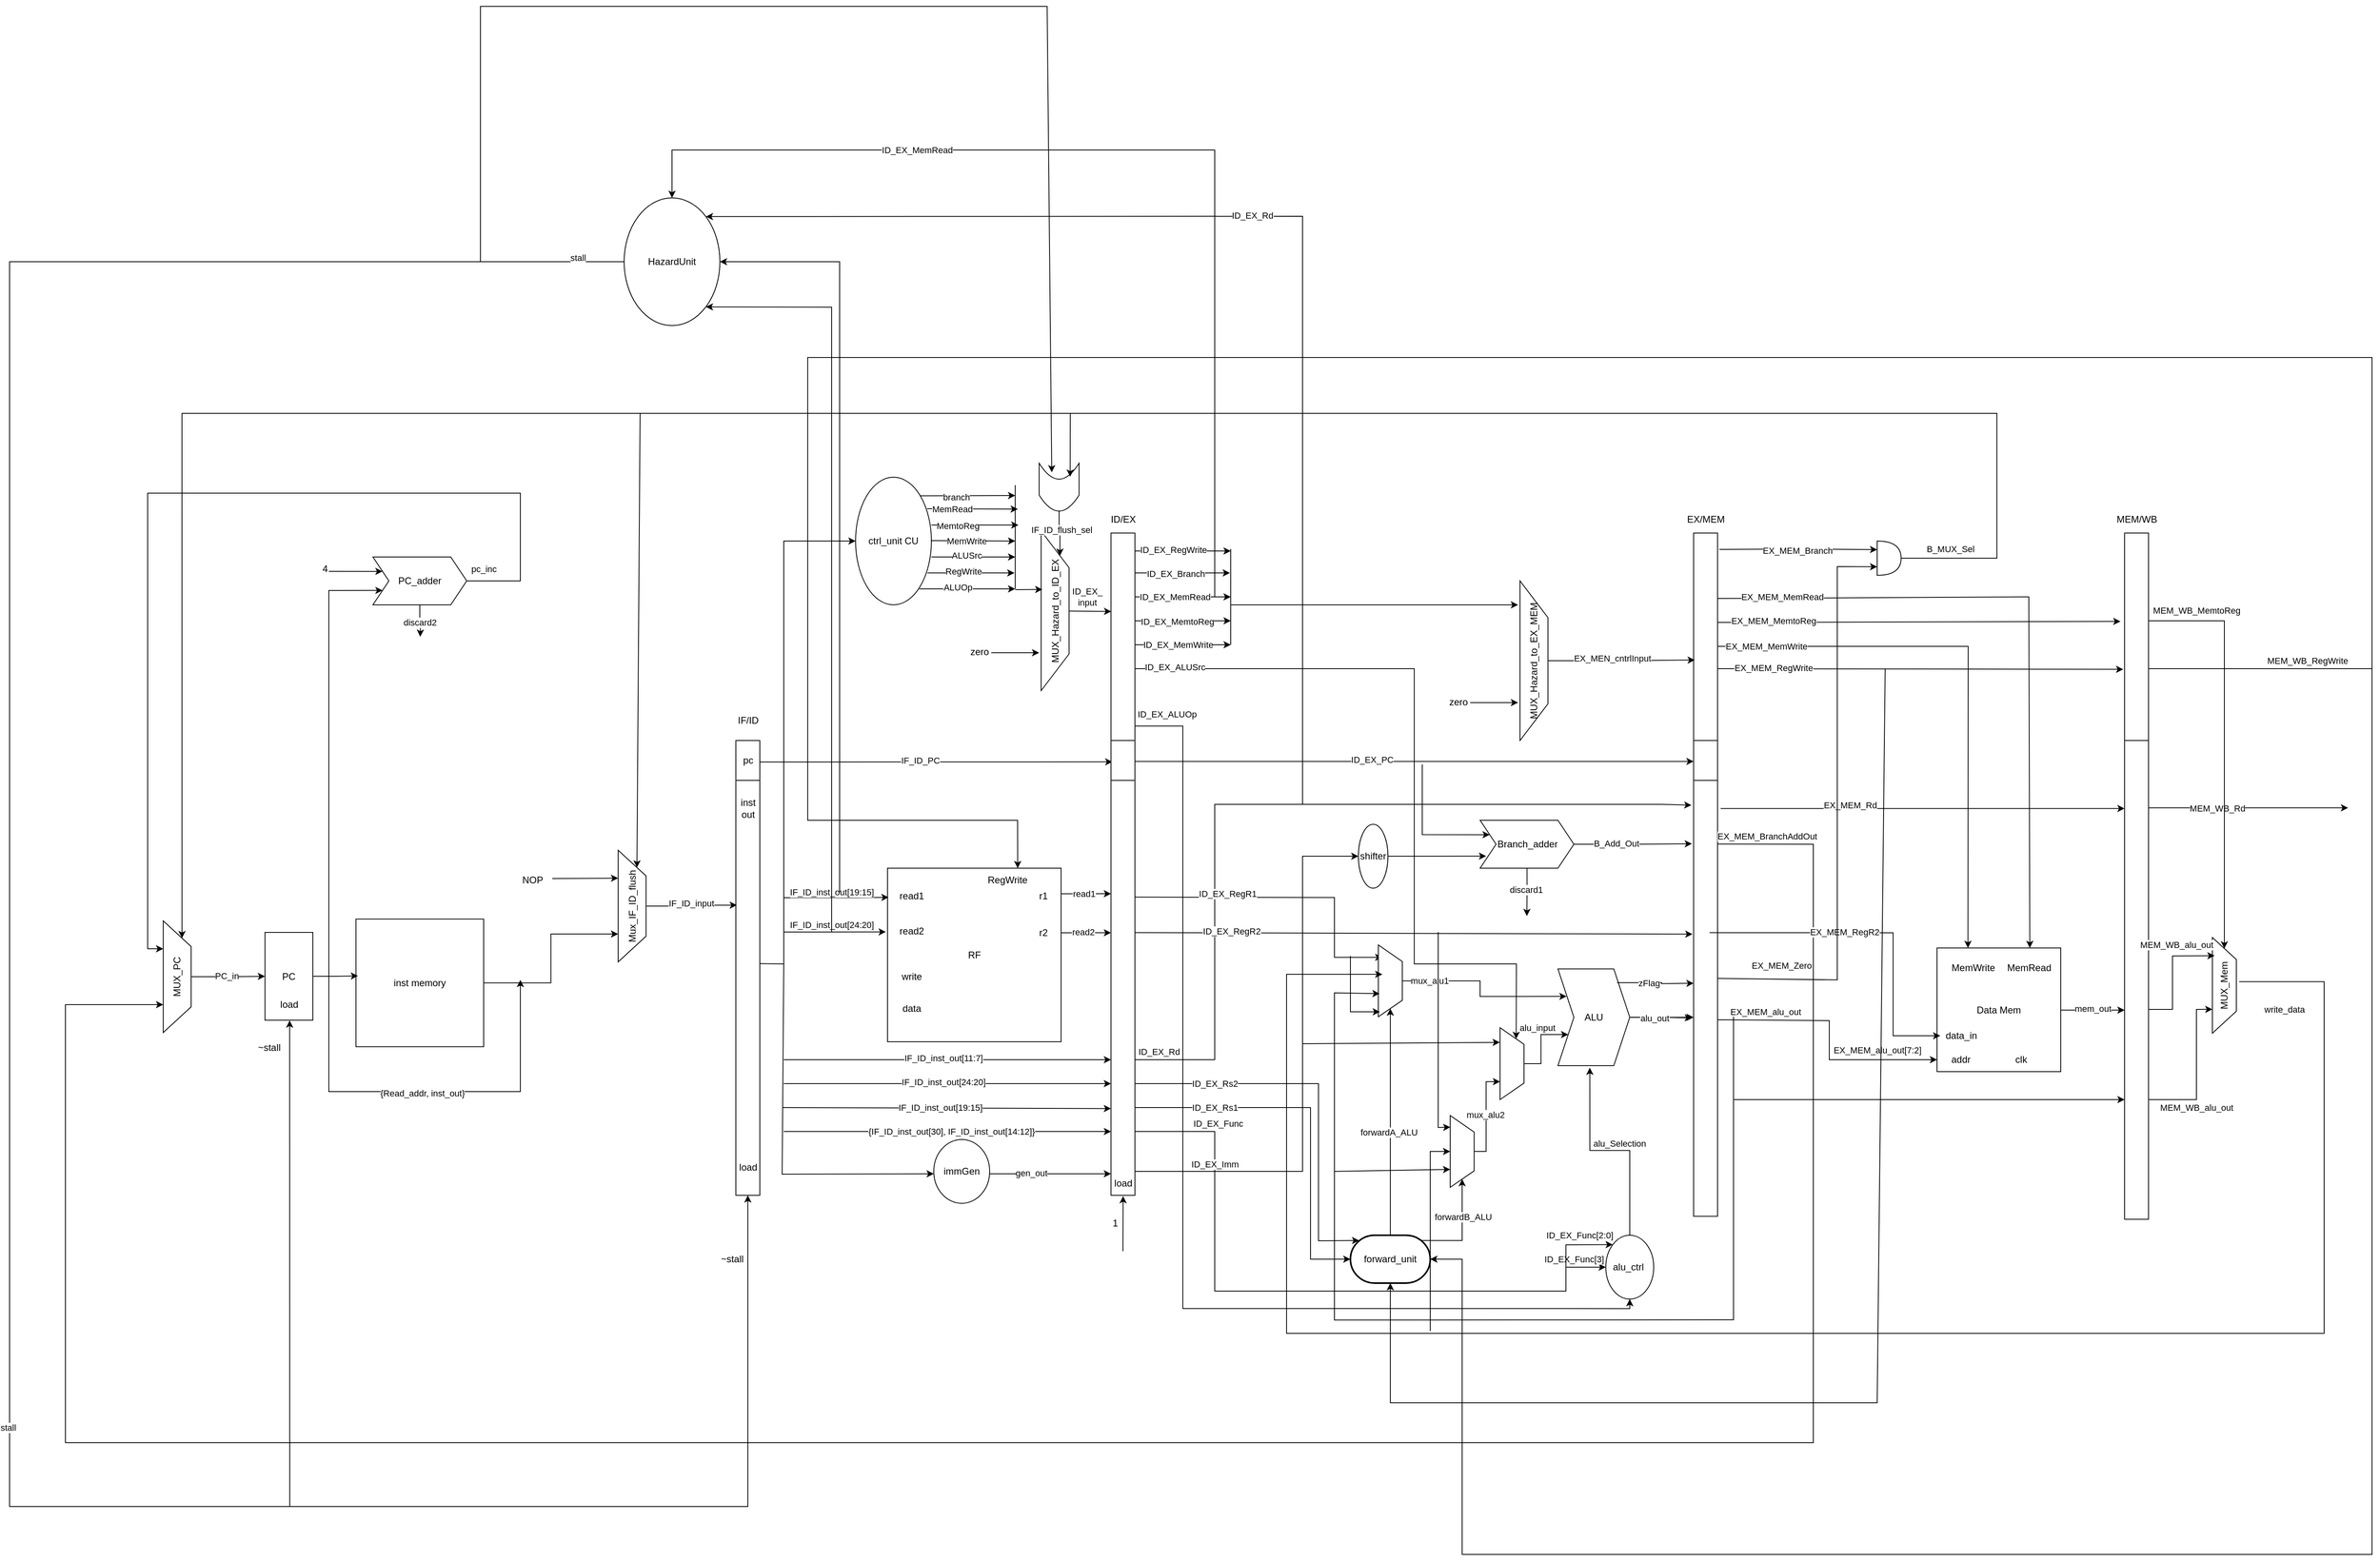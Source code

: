 <mxfile version="24.2.7" type="device">
  <diagram name="Page-1" id="7G6zf-rs8vA7cQBEN732">
    <mxGraphModel dx="2208" dy="1707" grid="1" gridSize="10" guides="1" tooltips="1" connect="1" arrows="1" fold="1" page="1" pageScale="1" pageWidth="850" pageHeight="1100" math="0" shadow="0">
      <root>
        <mxCell id="0" />
        <mxCell id="1" parent="0" />
        <mxCell id="UB3iZTF29jPLIW2LqCsD-1" value="PC" style="rounded=0;whiteSpace=wrap;html=1;" vertex="1" parent="1">
          <mxGeometry x="-340" y="200.5" width="60" height="110" as="geometry" />
        </mxCell>
        <mxCell id="UB3iZTF29jPLIW2LqCsD-18" style="edgeStyle=orthogonalEdgeStyle;rounded=0;orthogonalLoop=1;jettySize=auto;html=1;exitX=1;exitY=0.5;exitDx=0;exitDy=0;entryX=0.25;entryY=0;entryDx=0;entryDy=0;" edge="1" parent="1" source="UB3iZTF29jPLIW2LqCsD-2" target="UB3iZTF29jPLIW2LqCsD-15">
          <mxGeometry relative="1" as="geometry" />
        </mxCell>
        <mxCell id="UB3iZTF29jPLIW2LqCsD-2" value="inst memory" style="whiteSpace=wrap;html=1;aspect=fixed;" vertex="1" parent="1">
          <mxGeometry x="-226" y="183.75" width="160" height="160" as="geometry" />
        </mxCell>
        <mxCell id="UB3iZTF29jPLIW2LqCsD-3" value="" style="rounded=0;whiteSpace=wrap;html=1;" vertex="1" parent="1">
          <mxGeometry x="250" y="-40" width="30" height="570" as="geometry" />
        </mxCell>
        <mxCell id="UB3iZTF29jPLIW2LqCsD-4" value="RF" style="whiteSpace=wrap;html=1;aspect=fixed;" vertex="1" parent="1">
          <mxGeometry x="440" y="120" width="217.5" height="217.5" as="geometry" />
        </mxCell>
        <mxCell id="UB3iZTF29jPLIW2LqCsD-292" style="edgeStyle=orthogonalEdgeStyle;rounded=0;orthogonalLoop=1;jettySize=auto;html=1;" edge="1" parent="1" source="UB3iZTF29jPLIW2LqCsD-6">
          <mxGeometry relative="1" as="geometry">
            <mxPoint x="1450" y="306.875" as="targetPoint" />
          </mxGeometry>
        </mxCell>
        <mxCell id="UB3iZTF29jPLIW2LqCsD-6" value="ALU" style="shape=step;perimeter=stepPerimeter;whiteSpace=wrap;html=1;fixedSize=1;" vertex="1" parent="1">
          <mxGeometry x="1280" y="246.25" width="90" height="121.25" as="geometry" />
        </mxCell>
        <mxCell id="UB3iZTF29jPLIW2LqCsD-7" value="" style="rounded=0;whiteSpace=wrap;html=1;" vertex="1" parent="1">
          <mxGeometry x="1450" y="-40" width="30" height="596.25" as="geometry" />
        </mxCell>
        <mxCell id="UB3iZTF29jPLIW2LqCsD-10" value="" style="rounded=0;whiteSpace=wrap;html=1;" vertex="1" parent="1">
          <mxGeometry x="1990" y="-40" width="30" height="600" as="geometry" />
        </mxCell>
        <mxCell id="UB3iZTF29jPLIW2LqCsD-11" value="IF/ID" style="text;html=1;align=center;verticalAlign=middle;resizable=0;points=[];autosize=1;strokeColor=none;fillColor=none;" vertex="1" parent="1">
          <mxGeometry x="240" y="-80" width="50" height="30" as="geometry" />
        </mxCell>
        <mxCell id="UB3iZTF29jPLIW2LqCsD-12" value="ID/EX" style="text;html=1;align=center;verticalAlign=middle;resizable=0;points=[];autosize=1;strokeColor=none;fillColor=none;" vertex="1" parent="1">
          <mxGeometry x="710" y="-332.5" width="50" height="30" as="geometry" />
        </mxCell>
        <mxCell id="UB3iZTF29jPLIW2LqCsD-13" value="EX/MEM" style="text;html=1;align=center;verticalAlign=middle;resizable=0;points=[];autosize=1;strokeColor=none;fillColor=none;" vertex="1" parent="1">
          <mxGeometry x="1430" y="-332.5" width="70" height="30" as="geometry" />
        </mxCell>
        <mxCell id="UB3iZTF29jPLIW2LqCsD-14" value="MEM/WB" style="text;html=1;align=center;verticalAlign=middle;resizable=0;points=[];autosize=1;strokeColor=none;fillColor=none;" vertex="1" parent="1">
          <mxGeometry x="1970" y="-332.5" width="70" height="30" as="geometry" />
        </mxCell>
        <mxCell id="UB3iZTF29jPLIW2LqCsD-15" value="Mux_IF_ID_flush" style="verticalLabelPosition=middle;verticalAlign=middle;html=1;shape=trapezoid;perimeter=trapezoidPerimeter;whiteSpace=wrap;size=0.23;arcSize=10;flipV=1;labelPosition=center;align=center;rotation=-90;" vertex="1" parent="1">
          <mxGeometry x="50" y="150" width="140" height="35" as="geometry" />
        </mxCell>
        <mxCell id="UB3iZTF29jPLIW2LqCsD-17" style="edgeStyle=orthogonalEdgeStyle;rounded=0;orthogonalLoop=1;jettySize=auto;html=1;exitX=1;exitY=0.5;exitDx=0;exitDy=0;entryX=0.016;entryY=0.445;entryDx=0;entryDy=0;entryPerimeter=0;" edge="1" parent="1" source="UB3iZTF29jPLIW2LqCsD-1" target="UB3iZTF29jPLIW2LqCsD-2">
          <mxGeometry relative="1" as="geometry" />
        </mxCell>
        <mxCell id="UB3iZTF29jPLIW2LqCsD-19" value="" style="endArrow=classic;html=1;rounded=0;entryX=0.75;entryY=0;entryDx=0;entryDy=0;" edge="1" parent="1" target="UB3iZTF29jPLIW2LqCsD-15">
          <mxGeometry width="50" height="50" relative="1" as="geometry">
            <mxPoint x="20" y="133" as="sourcePoint" />
            <mxPoint x="-20" y="80" as="targetPoint" />
          </mxGeometry>
        </mxCell>
        <mxCell id="UB3iZTF29jPLIW2LqCsD-20" value="NOP" style="text;html=1;align=center;verticalAlign=middle;resizable=0;points=[];autosize=1;strokeColor=none;fillColor=none;" vertex="1" parent="1">
          <mxGeometry x="-30" y="120" width="50" height="30" as="geometry" />
        </mxCell>
        <mxCell id="UB3iZTF29jPLIW2LqCsD-22" style="edgeStyle=orthogonalEdgeStyle;rounded=0;orthogonalLoop=1;jettySize=auto;html=1;exitX=0.5;exitY=1;exitDx=0;exitDy=0;entryX=0.044;entryY=0.362;entryDx=0;entryDy=0;entryPerimeter=0;" edge="1" parent="1" source="UB3iZTF29jPLIW2LqCsD-15" target="UB3iZTF29jPLIW2LqCsD-3">
          <mxGeometry relative="1" as="geometry" />
        </mxCell>
        <mxCell id="UB3iZTF29jPLIW2LqCsD-25" value="IF_ID_input" style="edgeLabel;html=1;align=center;verticalAlign=middle;resizable=0;points=[];" vertex="1" connectable="0" parent="UB3iZTF29jPLIW2LqCsD-22">
          <mxGeometry x="-0.001" y="3" relative="1" as="geometry">
            <mxPoint as="offset" />
          </mxGeometry>
        </mxCell>
        <mxCell id="UB3iZTF29jPLIW2LqCsD-23" value="" style="endArrow=classic;html=1;rounded=0;" edge="1" parent="1">
          <mxGeometry width="50" height="50" relative="1" as="geometry">
            <mxPoint x="-260" y="250" as="sourcePoint" />
            <mxPoint x="-20" y="260" as="targetPoint" />
            <Array as="points">
              <mxPoint x="-260" y="400" />
              <mxPoint x="-20" y="400" />
            </Array>
          </mxGeometry>
        </mxCell>
        <mxCell id="UB3iZTF29jPLIW2LqCsD-24" value="{Read_addr, inst_out}" style="edgeLabel;html=1;align=center;verticalAlign=middle;resizable=0;points=[];" vertex="1" connectable="0" parent="UB3iZTF29jPLIW2LqCsD-23">
          <mxGeometry x="0.007" y="-2" relative="1" as="geometry">
            <mxPoint as="offset" />
          </mxGeometry>
        </mxCell>
        <mxCell id="UB3iZTF29jPLIW2LqCsD-26" value="load" style="text;html=1;align=center;verticalAlign=middle;resizable=0;points=[];autosize=1;strokeColor=none;fillColor=none;" vertex="1" parent="1">
          <mxGeometry x="240" y="480" width="50" height="30" as="geometry" />
        </mxCell>
        <mxCell id="UB3iZTF29jPLIW2LqCsD-28" value="~stall" style="text;html=1;align=center;verticalAlign=middle;resizable=0;points=[];autosize=1;strokeColor=none;fillColor=none;" vertex="1" parent="1">
          <mxGeometry x="220" y="595" width="50" height="30" as="geometry" />
        </mxCell>
        <mxCell id="UB3iZTF29jPLIW2LqCsD-30" value="pc" style="text;html=1;align=center;verticalAlign=middle;resizable=0;points=[];autosize=1;strokeColor=none;fillColor=none;" vertex="1" parent="1">
          <mxGeometry x="245" y="-30" width="40" height="30" as="geometry" />
        </mxCell>
        <mxCell id="UB3iZTF29jPLIW2LqCsD-31" value="inst&lt;div&gt;out&lt;/div&gt;" style="text;html=1;align=center;verticalAlign=middle;resizable=0;points=[];autosize=1;strokeColor=none;fillColor=none;" vertex="1" parent="1">
          <mxGeometry x="245" y="25" width="40" height="40" as="geometry" />
        </mxCell>
        <mxCell id="UB3iZTF29jPLIW2LqCsD-32" value="" style="endArrow=none;html=1;rounded=0;" edge="1" parent="1">
          <mxGeometry width="50" height="50" relative="1" as="geometry">
            <mxPoint x="250" y="10" as="sourcePoint" />
            <mxPoint x="280" y="10" as="targetPoint" />
          </mxGeometry>
        </mxCell>
        <mxCell id="UB3iZTF29jPLIW2LqCsD-34" value="" style="endArrow=classic;html=1;rounded=0;entryX=0.058;entryY=0.047;entryDx=0;entryDy=0;entryPerimeter=0;" edge="1" parent="1" target="UB3iZTF29jPLIW2LqCsD-5">
          <mxGeometry width="50" height="50" relative="1" as="geometry">
            <mxPoint x="280" y="-13" as="sourcePoint" />
            <mxPoint x="480" y="-10" as="targetPoint" />
          </mxGeometry>
        </mxCell>
        <mxCell id="UB3iZTF29jPLIW2LqCsD-35" value="IF_ID_PC" style="edgeLabel;html=1;align=center;verticalAlign=middle;resizable=0;points=[];" vertex="1" connectable="0" parent="UB3iZTF29jPLIW2LqCsD-34">
          <mxGeometry x="-0.261" y="2" relative="1" as="geometry">
            <mxPoint x="38" as="offset" />
          </mxGeometry>
        </mxCell>
        <mxCell id="UB3iZTF29jPLIW2LqCsD-37" value="r1" style="text;html=1;align=center;verticalAlign=middle;resizable=0;points=[];autosize=1;strokeColor=none;fillColor=none;" vertex="1" parent="1">
          <mxGeometry x="620" y="140" width="30" height="30" as="geometry" />
        </mxCell>
        <mxCell id="UB3iZTF29jPLIW2LqCsD-38" value="" style="group" vertex="1" connectable="0" parent="1">
          <mxGeometry x="720" y="-40" width="30" height="570" as="geometry" />
        </mxCell>
        <mxCell id="UB3iZTF29jPLIW2LqCsD-5" value="" style="rounded=0;whiteSpace=wrap;html=1;" vertex="1" parent="UB3iZTF29jPLIW2LqCsD-38">
          <mxGeometry width="30" height="570" as="geometry" />
        </mxCell>
        <mxCell id="UB3iZTF29jPLIW2LqCsD-33" value="" style="endArrow=none;html=1;rounded=0;" edge="1" parent="UB3iZTF29jPLIW2LqCsD-38">
          <mxGeometry width="50" height="50" relative="1" as="geometry">
            <mxPoint y="50" as="sourcePoint" />
            <mxPoint x="30" y="50" as="targetPoint" />
          </mxGeometry>
        </mxCell>
        <mxCell id="UB3iZTF29jPLIW2LqCsD-39" value="r2" style="text;html=1;align=center;verticalAlign=middle;resizable=0;points=[];autosize=1;strokeColor=none;fillColor=none;" vertex="1" parent="1">
          <mxGeometry x="620" y="186.25" width="30" height="30" as="geometry" />
        </mxCell>
        <mxCell id="UB3iZTF29jPLIW2LqCsD-40" value="read1" style="text;html=1;align=center;verticalAlign=middle;resizable=0;points=[];autosize=1;strokeColor=none;fillColor=none;" vertex="1" parent="1">
          <mxGeometry x="445" y="140" width="50" height="30" as="geometry" />
        </mxCell>
        <mxCell id="UB3iZTF29jPLIW2LqCsD-41" value="read2" style="text;html=1;align=center;verticalAlign=middle;resizable=0;points=[];autosize=1;strokeColor=none;fillColor=none;" vertex="1" parent="1">
          <mxGeometry x="445" y="183.75" width="50" height="30" as="geometry" />
        </mxCell>
        <mxCell id="UB3iZTF29jPLIW2LqCsD-42" value="write" style="text;html=1;align=center;verticalAlign=middle;resizable=0;points=[];autosize=1;strokeColor=none;fillColor=none;" vertex="1" parent="1">
          <mxGeometry x="445" y="240.5" width="50" height="30" as="geometry" />
        </mxCell>
        <mxCell id="UB3iZTF29jPLIW2LqCsD-43" value="data" style="text;html=1;align=center;verticalAlign=middle;resizable=0;points=[];autosize=1;strokeColor=none;fillColor=none;" vertex="1" parent="1">
          <mxGeometry x="445" y="280.5" width="50" height="30" as="geometry" />
        </mxCell>
        <mxCell id="UB3iZTF29jPLIW2LqCsD-49" value="ctrl_unit CU" style="ellipse;whiteSpace=wrap;html=1;" vertex="1" parent="1">
          <mxGeometry x="400" y="-370" width="95" height="160" as="geometry" />
        </mxCell>
        <mxCell id="UB3iZTF29jPLIW2LqCsD-51" value="" style="endArrow=none;html=1;rounded=0;exitX=1;exitY=0.5;exitDx=0;exitDy=0;" edge="1" parent="1">
          <mxGeometry width="50" height="50" relative="1" as="geometry">
            <mxPoint x="280.0" y="239.68" as="sourcePoint" />
            <mxPoint x="310" y="240" as="targetPoint" />
          </mxGeometry>
        </mxCell>
        <mxCell id="UB3iZTF29jPLIW2LqCsD-52" value="" style="endArrow=classic;html=1;rounded=0;entryX=0;entryY=0.5;entryDx=0;entryDy=0;" edge="1" parent="1" target="UB3iZTF29jPLIW2LqCsD-49">
          <mxGeometry width="50" height="50" relative="1" as="geometry">
            <mxPoint x="310" y="240.5" as="sourcePoint" />
            <mxPoint x="365.0" y="-209.5" as="targetPoint" />
            <Array as="points">
              <mxPoint x="310" y="-290" />
            </Array>
          </mxGeometry>
        </mxCell>
        <mxCell id="UB3iZTF29jPLIW2LqCsD-53" value="" style="endArrow=classic;html=1;rounded=0;entryX=0.006;entryY=0.168;entryDx=0;entryDy=0;entryPerimeter=0;" edge="1" parent="1" target="UB3iZTF29jPLIW2LqCsD-4">
          <mxGeometry width="50" height="50" relative="1" as="geometry">
            <mxPoint x="310" y="157" as="sourcePoint" />
            <mxPoint x="420" y="160" as="targetPoint" />
            <Array as="points">
              <mxPoint x="360" y="157" />
              <mxPoint x="400" y="157" />
            </Array>
          </mxGeometry>
        </mxCell>
        <mxCell id="UB3iZTF29jPLIW2LqCsD-54" value="IF_ID_inst_out[19:15]" style="edgeLabel;html=1;align=center;verticalAlign=middle;resizable=0;points=[];" vertex="1" connectable="0" parent="UB3iZTF29jPLIW2LqCsD-53">
          <mxGeometry x="0.353" y="1" relative="1" as="geometry">
            <mxPoint x="-29" y="-6" as="offset" />
          </mxGeometry>
        </mxCell>
        <mxCell id="UB3iZTF29jPLIW2LqCsD-55" value="" style="endArrow=classic;html=1;rounded=0;entryX=-0.01;entryY=0.367;entryDx=0;entryDy=0;entryPerimeter=0;" edge="1" parent="1" target="UB3iZTF29jPLIW2LqCsD-4">
          <mxGeometry width="50" height="50" relative="1" as="geometry">
            <mxPoint x="310" y="200" as="sourcePoint" />
            <mxPoint x="390" y="200" as="targetPoint" />
          </mxGeometry>
        </mxCell>
        <mxCell id="UB3iZTF29jPLIW2LqCsD-57" value="IF_ID_inst_out[24:20]" style="edgeLabel;html=1;align=center;verticalAlign=middle;resizable=0;points=[];" vertex="1" connectable="0" parent="UB3iZTF29jPLIW2LqCsD-55">
          <mxGeometry x="-0.251" y="3" relative="1" as="geometry">
            <mxPoint x="12" y="-6" as="offset" />
          </mxGeometry>
        </mxCell>
        <mxCell id="UB3iZTF29jPLIW2LqCsD-58" value="" style="endArrow=classic;html=1;rounded=0;exitX=1.001;exitY=0.189;exitDx=0;exitDy=0;exitPerimeter=0;" edge="1" parent="1">
          <mxGeometry width="50" height="50" relative="1" as="geometry">
            <mxPoint x="657.497" y="152.067" as="sourcePoint" />
            <mxPoint x="720" y="152" as="targetPoint" />
          </mxGeometry>
        </mxCell>
        <mxCell id="UB3iZTF29jPLIW2LqCsD-59" value="read1" style="edgeLabel;html=1;align=center;verticalAlign=middle;resizable=0;points=[];" vertex="1" connectable="0" parent="UB3iZTF29jPLIW2LqCsD-58">
          <mxGeometry x="-0.1" relative="1" as="geometry">
            <mxPoint as="offset" />
          </mxGeometry>
        </mxCell>
        <mxCell id="UB3iZTF29jPLIW2LqCsD-60" value="" style="endArrow=classic;html=1;rounded=0;exitX=1.001;exitY=0.189;exitDx=0;exitDy=0;exitPerimeter=0;" edge="1" parent="1">
          <mxGeometry width="50" height="50" relative="1" as="geometry">
            <mxPoint x="657.497" y="200.997" as="sourcePoint" />
            <mxPoint x="720" y="200.93" as="targetPoint" />
          </mxGeometry>
        </mxCell>
        <mxCell id="UB3iZTF29jPLIW2LqCsD-63" value="read2" style="edgeLabel;html=1;align=center;verticalAlign=middle;resizable=0;points=[];" vertex="1" connectable="0" parent="UB3iZTF29jPLIW2LqCsD-60">
          <mxGeometry x="-0.142" y="1" relative="1" as="geometry">
            <mxPoint as="offset" />
          </mxGeometry>
        </mxCell>
        <mxCell id="UB3iZTF29jPLIW2LqCsD-64" value="" style="group" vertex="1" connectable="0" parent="1">
          <mxGeometry x="530" y="-302.5" width="137.5" height="200" as="geometry" />
        </mxCell>
        <mxCell id="UB3iZTF29jPLIW2LqCsD-44" value="MUX_Hazard_to_ID_EX" style="verticalLabelPosition=middle;verticalAlign=middle;html=1;shape=trapezoid;perimeter=trapezoidPerimeter;whiteSpace=wrap;size=0.23;arcSize=10;flipV=1;labelPosition=center;align=center;rotation=-90;" vertex="1" parent="UB3iZTF29jPLIW2LqCsD-64">
          <mxGeometry x="20" y="82.5" width="200" height="35" as="geometry" />
        </mxCell>
        <mxCell id="UB3iZTF29jPLIW2LqCsD-45" value="" style="endArrow=classic;html=1;rounded=0;" edge="1" parent="UB3iZTF29jPLIW2LqCsD-64">
          <mxGeometry width="50" height="50" relative="1" as="geometry">
            <mxPoint x="40" y="152.5" as="sourcePoint" />
            <mxPoint x="100" y="152.5" as="targetPoint" />
          </mxGeometry>
        </mxCell>
        <mxCell id="UB3iZTF29jPLIW2LqCsD-46" value="zero" style="text;html=1;align=center;verticalAlign=middle;resizable=0;points=[];autosize=1;strokeColor=none;fillColor=none;" vertex="1" parent="UB3iZTF29jPLIW2LqCsD-64">
          <mxGeometry y="136.5" width="50" height="30" as="geometry" />
        </mxCell>
        <mxCell id="UB3iZTF29jPLIW2LqCsD-65" value="" style="endArrow=classic;html=1;rounded=0;exitX=1;exitY=0;exitDx=0;exitDy=0;" edge="1" parent="1" source="UB3iZTF29jPLIW2LqCsD-49">
          <mxGeometry width="50" height="50" relative="1" as="geometry">
            <mxPoint x="510" y="-330" as="sourcePoint" />
            <mxPoint x="600" y="-347" as="targetPoint" />
          </mxGeometry>
        </mxCell>
        <mxCell id="UB3iZTF29jPLIW2LqCsD-70" value="branch" style="edgeLabel;html=1;align=center;verticalAlign=middle;resizable=0;points=[];" vertex="1" connectable="0" parent="UB3iZTF29jPLIW2LqCsD-65">
          <mxGeometry x="-0.239" y="-1" relative="1" as="geometry">
            <mxPoint as="offset" />
          </mxGeometry>
        </mxCell>
        <mxCell id="UB3iZTF29jPLIW2LqCsD-66" value="" style="endArrow=classic;html=1;rounded=0;exitX=0.944;exitY=0.247;exitDx=0;exitDy=0;exitPerimeter=0;" edge="1" parent="1" source="UB3iZTF29jPLIW2LqCsD-49">
          <mxGeometry width="50" height="50" relative="1" as="geometry">
            <mxPoint x="494.25" y="-330" as="sourcePoint" />
            <mxPoint x="603.25" y="-330" as="targetPoint" />
          </mxGeometry>
        </mxCell>
        <mxCell id="UB3iZTF29jPLIW2LqCsD-71" value="MemRead" style="edgeLabel;html=1;align=center;verticalAlign=middle;resizable=0;points=[];" vertex="1" connectable="0" parent="UB3iZTF29jPLIW2LqCsD-66">
          <mxGeometry x="-0.455" relative="1" as="geometry">
            <mxPoint as="offset" />
          </mxGeometry>
        </mxCell>
        <mxCell id="UB3iZTF29jPLIW2LqCsD-67" value="" style="endArrow=classic;html=1;rounded=0;exitX=1;exitY=0;exitDx=0;exitDy=0;" edge="1" parent="1">
          <mxGeometry width="50" height="50" relative="1" as="geometry">
            <mxPoint x="495" y="-310" as="sourcePoint" />
            <mxPoint x="604" y="-310" as="targetPoint" />
          </mxGeometry>
        </mxCell>
        <mxCell id="UB3iZTF29jPLIW2LqCsD-72" value="MemtoReg" style="edgeLabel;html=1;align=center;verticalAlign=middle;resizable=0;points=[];" vertex="1" connectable="0" parent="UB3iZTF29jPLIW2LqCsD-67">
          <mxGeometry x="-0.396" y="-1" relative="1" as="geometry">
            <mxPoint as="offset" />
          </mxGeometry>
        </mxCell>
        <mxCell id="UB3iZTF29jPLIW2LqCsD-68" value="" style="endArrow=classic;html=1;rounded=0;exitX=1;exitY=0;exitDx=0;exitDy=0;" edge="1" parent="1">
          <mxGeometry width="50" height="50" relative="1" as="geometry">
            <mxPoint x="494.25" y="-290.45" as="sourcePoint" />
            <mxPoint x="600" y="-290" as="targetPoint" />
          </mxGeometry>
        </mxCell>
        <mxCell id="UB3iZTF29jPLIW2LqCsD-73" value="MemWrite" style="edgeLabel;html=1;align=center;verticalAlign=middle;resizable=0;points=[];" vertex="1" connectable="0" parent="UB3iZTF29jPLIW2LqCsD-68">
          <mxGeometry x="-0.516" y="2" relative="1" as="geometry">
            <mxPoint x="19" y="2" as="offset" />
          </mxGeometry>
        </mxCell>
        <mxCell id="UB3iZTF29jPLIW2LqCsD-69" value="" style="endArrow=classic;html=1;rounded=0;exitX=1;exitY=0;exitDx=0;exitDy=0;" edge="1" parent="1">
          <mxGeometry width="50" height="50" relative="1" as="geometry">
            <mxPoint x="495" y="-270" as="sourcePoint" />
            <mxPoint x="600" y="-270" as="targetPoint" />
          </mxGeometry>
        </mxCell>
        <mxCell id="UB3iZTF29jPLIW2LqCsD-74" value="ALUSrc" style="edgeLabel;html=1;align=center;verticalAlign=middle;resizable=0;points=[];" vertex="1" connectable="0" parent="UB3iZTF29jPLIW2LqCsD-69">
          <mxGeometry x="-0.363" y="2" relative="1" as="geometry">
            <mxPoint x="10" as="offset" />
          </mxGeometry>
        </mxCell>
        <mxCell id="UB3iZTF29jPLIW2LqCsD-75" value="" style="endArrow=classic;html=1;rounded=0;exitX=1;exitY=0;exitDx=0;exitDy=0;" edge="1" parent="1">
          <mxGeometry width="50" height="50" relative="1" as="geometry">
            <mxPoint x="490" y="-250" as="sourcePoint" />
            <mxPoint x="599" y="-250" as="targetPoint" />
          </mxGeometry>
        </mxCell>
        <mxCell id="UB3iZTF29jPLIW2LqCsD-76" value="RegWrite" style="edgeLabel;html=1;align=center;verticalAlign=middle;resizable=0;points=[];" vertex="1" connectable="0" parent="UB3iZTF29jPLIW2LqCsD-75">
          <mxGeometry x="-0.363" y="2" relative="1" as="geometry">
            <mxPoint x="10" as="offset" />
          </mxGeometry>
        </mxCell>
        <mxCell id="UB3iZTF29jPLIW2LqCsD-77" value="" style="endArrow=classic;html=1;rounded=0;exitX=1;exitY=0;exitDx=0;exitDy=0;" edge="1" parent="1">
          <mxGeometry width="50" height="50" relative="1" as="geometry">
            <mxPoint x="480" y="-230" as="sourcePoint" />
            <mxPoint x="600" y="-230" as="targetPoint" />
          </mxGeometry>
        </mxCell>
        <mxCell id="UB3iZTF29jPLIW2LqCsD-78" value="ALUOp" style="edgeLabel;html=1;align=center;verticalAlign=middle;resizable=0;points=[];" vertex="1" connectable="0" parent="UB3iZTF29jPLIW2LqCsD-77">
          <mxGeometry x="-0.363" y="2" relative="1" as="geometry">
            <mxPoint x="10" as="offset" />
          </mxGeometry>
        </mxCell>
        <mxCell id="UB3iZTF29jPLIW2LqCsD-81" value="" style="endArrow=classic;html=1;rounded=0;entryX=0.634;entryY=0.955;entryDx=0;entryDy=0;entryPerimeter=0;" edge="1" parent="1" target="UB3iZTF29jPLIW2LqCsD-44">
          <mxGeometry width="50" height="50" relative="1" as="geometry">
            <mxPoint x="600" y="-229" as="sourcePoint" />
            <mxPoint x="670" y="-260" as="targetPoint" />
          </mxGeometry>
        </mxCell>
        <mxCell id="UB3iZTF29jPLIW2LqCsD-79" value="" style="endArrow=none;html=1;rounded=0;" edge="1" parent="1">
          <mxGeometry width="50" height="50" relative="1" as="geometry">
            <mxPoint x="600" y="-230" as="sourcePoint" />
            <mxPoint x="600" y="-360" as="targetPoint" />
          </mxGeometry>
        </mxCell>
        <mxCell id="UB3iZTF29jPLIW2LqCsD-82" value="" style="rounded=0;whiteSpace=wrap;html=1;" vertex="1" parent="1">
          <mxGeometry x="720" y="-300" width="30" height="260" as="geometry" />
        </mxCell>
        <mxCell id="UB3iZTF29jPLIW2LqCsD-83" value="" style="endArrow=classic;html=1;rounded=0;entryX=0.009;entryY=0.378;entryDx=0;entryDy=0;entryPerimeter=0;" edge="1" parent="1" source="UB3iZTF29jPLIW2LqCsD-44" target="UB3iZTF29jPLIW2LqCsD-82">
          <mxGeometry width="50" height="50" relative="1" as="geometry">
            <mxPoint x="680" y="-140" as="sourcePoint" />
            <mxPoint x="730" y="-190" as="targetPoint" />
          </mxGeometry>
        </mxCell>
        <mxCell id="UB3iZTF29jPLIW2LqCsD-84" value="ID_EX_&lt;div&gt;input&lt;/div&gt;" style="edgeLabel;html=1;align=center;verticalAlign=middle;resizable=0;points=[];" vertex="1" connectable="0" parent="UB3iZTF29jPLIW2LqCsD-83">
          <mxGeometry x="-0.253" y="-3" relative="1" as="geometry">
            <mxPoint x="3" y="-21" as="offset" />
          </mxGeometry>
        </mxCell>
        <mxCell id="UB3iZTF29jPLIW2LqCsD-85" value="load" style="text;html=1;align=center;verticalAlign=middle;resizable=0;points=[];autosize=1;strokeColor=none;fillColor=none;" vertex="1" parent="1">
          <mxGeometry x="710" y="500" width="50" height="30" as="geometry" />
        </mxCell>
        <mxCell id="UB3iZTF29jPLIW2LqCsD-86" value="" style="endArrow=classic;html=1;rounded=0;entryX=0.504;entryY=1.033;entryDx=0;entryDy=0;entryPerimeter=0;" edge="1" parent="1" target="UB3iZTF29jPLIW2LqCsD-85">
          <mxGeometry width="50" height="50" relative="1" as="geometry">
            <mxPoint x="735" y="600" as="sourcePoint" />
            <mxPoint x="770" y="550" as="targetPoint" />
          </mxGeometry>
        </mxCell>
        <mxCell id="UB3iZTF29jPLIW2LqCsD-87" value="1" style="text;html=1;align=center;verticalAlign=middle;resizable=0;points=[];autosize=1;strokeColor=none;fillColor=none;" vertex="1" parent="1">
          <mxGeometry x="710" y="550" width="30" height="30" as="geometry" />
        </mxCell>
        <mxCell id="UB3iZTF29jPLIW2LqCsD-88" value="immGen" style="ellipse;whiteSpace=wrap;html=1;" vertex="1" parent="1">
          <mxGeometry x="497.99" y="460" width="70" height="80" as="geometry" />
        </mxCell>
        <mxCell id="UB3iZTF29jPLIW2LqCsD-89" style="edgeStyle=orthogonalEdgeStyle;rounded=0;orthogonalLoop=1;jettySize=auto;html=1;exitX=1;exitY=0.5;exitDx=0;exitDy=0;entryX=0.067;entryY=0.9;entryDx=0;entryDy=0;entryPerimeter=0;" edge="1" parent="1" source="UB3iZTF29jPLIW2LqCsD-88">
          <mxGeometry relative="1" as="geometry">
            <mxPoint x="720.0" y="503.0" as="targetPoint" />
            <Array as="points">
              <mxPoint x="567.99" y="503" />
            </Array>
          </mxGeometry>
        </mxCell>
        <mxCell id="UB3iZTF29jPLIW2LqCsD-90" value="gen_out" style="edgeLabel;html=1;align=center;verticalAlign=middle;resizable=0;points=[];" vertex="1" connectable="0" parent="UB3iZTF29jPLIW2LqCsD-89">
          <mxGeometry x="-0.292" y="1" relative="1" as="geometry">
            <mxPoint as="offset" />
          </mxGeometry>
        </mxCell>
        <mxCell id="UB3iZTF29jPLIW2LqCsD-91" value="" style="endArrow=classic;html=1;rounded=0;entryX=0;entryY=0.5;entryDx=0;entryDy=0;" edge="1" parent="1">
          <mxGeometry width="50" height="50" relative="1" as="geometry">
            <mxPoint x="310" y="240" as="sourcePoint" />
            <mxPoint x="497.99" y="503" as="targetPoint" />
            <Array as="points">
              <mxPoint x="307.99" y="503.5" />
            </Array>
          </mxGeometry>
        </mxCell>
        <mxCell id="UB3iZTF29jPLIW2LqCsD-92" value="" style="endArrow=classic;html=1;rounded=0;" edge="1" parent="1">
          <mxGeometry width="50" height="50" relative="1" as="geometry">
            <mxPoint x="310" y="450" as="sourcePoint" />
            <mxPoint x="720" y="450" as="targetPoint" />
          </mxGeometry>
        </mxCell>
        <mxCell id="UB3iZTF29jPLIW2LqCsD-93" value="{IF_ID_inst_out[30], IF_ID_inst_out[14:12]}" style="edgeLabel;html=1;align=center;verticalAlign=middle;resizable=0;points=[];" vertex="1" connectable="0" parent="UB3iZTF29jPLIW2LqCsD-92">
          <mxGeometry x="-0.199" relative="1" as="geometry">
            <mxPoint x="46" as="offset" />
          </mxGeometry>
        </mxCell>
        <mxCell id="UB3iZTF29jPLIW2LqCsD-94" value="" style="endArrow=classic;html=1;rounded=0;entryX=0.033;entryY=0.739;entryDx=0;entryDy=0;entryPerimeter=0;" edge="1" parent="1">
          <mxGeometry width="50" height="50" relative="1" as="geometry">
            <mxPoint x="309.01" y="420" as="sourcePoint" />
            <mxPoint x="720.0" y="421.23" as="targetPoint" />
          </mxGeometry>
        </mxCell>
        <mxCell id="UB3iZTF29jPLIW2LqCsD-95" value="IF_ID_inst_out[19:15]" style="edgeLabel;html=1;align=center;verticalAlign=middle;resizable=0;points=[];" vertex="1" connectable="0" parent="UB3iZTF29jPLIW2LqCsD-94">
          <mxGeometry x="-0.041" y="1" relative="1" as="geometry">
            <mxPoint as="offset" />
          </mxGeometry>
        </mxCell>
        <mxCell id="UB3iZTF29jPLIW2LqCsD-96" value="" style="endArrow=classic;html=1;rounded=0;" edge="1" parent="1">
          <mxGeometry width="50" height="50" relative="1" as="geometry">
            <mxPoint x="310" y="390" as="sourcePoint" />
            <mxPoint x="720" y="390" as="targetPoint" />
          </mxGeometry>
        </mxCell>
        <mxCell id="UB3iZTF29jPLIW2LqCsD-97" value="IF_ID_inst_out[24:20]" style="edgeLabel;html=1;align=center;verticalAlign=middle;resizable=0;points=[];" vertex="1" connectable="0" parent="UB3iZTF29jPLIW2LqCsD-96">
          <mxGeometry x="0.035" y="2" relative="1" as="geometry">
            <mxPoint x="-12" as="offset" />
          </mxGeometry>
        </mxCell>
        <mxCell id="UB3iZTF29jPLIW2LqCsD-100" value="" style="endArrow=classic;html=1;rounded=0;" edge="1" parent="1">
          <mxGeometry width="50" height="50" relative="1" as="geometry">
            <mxPoint x="310" y="360" as="sourcePoint" />
            <mxPoint x="720" y="360" as="targetPoint" />
          </mxGeometry>
        </mxCell>
        <mxCell id="UB3iZTF29jPLIW2LqCsD-101" value="IF_ID_inst_out[11:7]" style="edgeLabel;html=1;align=center;verticalAlign=middle;resizable=0;points=[];" vertex="1" connectable="0" parent="UB3iZTF29jPLIW2LqCsD-100">
          <mxGeometry x="0.035" y="2" relative="1" as="geometry">
            <mxPoint x="-12" as="offset" />
          </mxGeometry>
        </mxCell>
        <mxCell id="UB3iZTF29jPLIW2LqCsD-140" style="edgeStyle=orthogonalEdgeStyle;rounded=0;orthogonalLoop=1;jettySize=auto;html=1;exitX=0.5;exitY=0;exitDx=0;exitDy=0;exitPerimeter=0;entryX=0;entryY=0.5;entryDx=0;entryDy=0;" edge="1" parent="1" source="UB3iZTF29jPLIW2LqCsD-102" target="UB3iZTF29jPLIW2LqCsD-137">
          <mxGeometry relative="1" as="geometry">
            <Array as="points">
              <mxPoint x="1070" y="300" />
              <mxPoint x="1070" y="300" />
            </Array>
          </mxGeometry>
        </mxCell>
        <mxCell id="UB3iZTF29jPLIW2LqCsD-144" value="forwardA_ALU" style="edgeLabel;html=1;align=center;verticalAlign=middle;resizable=0;points=[];" vertex="1" connectable="0" parent="UB3iZTF29jPLIW2LqCsD-140">
          <mxGeometry x="-0.09" y="2" relative="1" as="geometry">
            <mxPoint as="offset" />
          </mxGeometry>
        </mxCell>
        <mxCell id="UB3iZTF29jPLIW2LqCsD-142" style="edgeStyle=orthogonalEdgeStyle;rounded=0;orthogonalLoop=1;jettySize=auto;html=1;exitX=0.89;exitY=0.11;exitDx=0;exitDy=0;exitPerimeter=0;" edge="1" parent="1" source="UB3iZTF29jPLIW2LqCsD-102" target="UB3iZTF29jPLIW2LqCsD-136">
          <mxGeometry relative="1" as="geometry" />
        </mxCell>
        <mxCell id="UB3iZTF29jPLIW2LqCsD-143" value="forwardB_ALU" style="edgeLabel;html=1;align=center;verticalAlign=middle;resizable=0;points=[];" vertex="1" connectable="0" parent="UB3iZTF29jPLIW2LqCsD-142">
          <mxGeometry x="-0.652" y="-1" relative="1" as="geometry">
            <mxPoint x="29" y="-31" as="offset" />
          </mxGeometry>
        </mxCell>
        <mxCell id="UB3iZTF29jPLIW2LqCsD-102" value="forward_unit" style="strokeWidth=2;html=1;shape=mxgraph.flowchart.terminator;whiteSpace=wrap;" vertex="1" parent="1">
          <mxGeometry x="1020" y="580" width="100" height="60" as="geometry" />
        </mxCell>
        <mxCell id="UB3iZTF29jPLIW2LqCsD-103" value="" style="endArrow=classic;html=1;rounded=0;entryX=-0.092;entryY=0.136;entryDx=0;entryDy=0;entryPerimeter=0;" edge="1" parent="1" target="UB3iZTF29jPLIW2LqCsD-7">
          <mxGeometry width="50" height="50" relative="1" as="geometry">
            <mxPoint x="750" y="360" as="sourcePoint" />
            <mxPoint x="910" y="360" as="targetPoint" />
            <Array as="points">
              <mxPoint x="850" y="360" />
              <mxPoint x="850" y="40" />
              <mxPoint x="1370" y="40" />
              <mxPoint x="1410" y="40" />
            </Array>
          </mxGeometry>
        </mxCell>
        <mxCell id="UB3iZTF29jPLIW2LqCsD-104" value="ID_EX_Rd" style="edgeLabel;html=1;align=center;verticalAlign=middle;resizable=0;points=[];" vertex="1" connectable="0" parent="UB3iZTF29jPLIW2LqCsD-103">
          <mxGeometry x="0.273" y="2" relative="1" as="geometry">
            <mxPoint x="-298" y="312" as="offset" />
          </mxGeometry>
        </mxCell>
        <mxCell id="UB3iZTF29jPLIW2LqCsD-105" value="" style="endArrow=classic;html=1;rounded=0;entryX=0.11;entryY=0.11;entryDx=0;entryDy=0;entryPerimeter=0;" edge="1" parent="1" target="UB3iZTF29jPLIW2LqCsD-102">
          <mxGeometry width="50" height="50" relative="1" as="geometry">
            <mxPoint x="750" y="390" as="sourcePoint" />
            <mxPoint x="910" y="390" as="targetPoint" />
            <Array as="points">
              <mxPoint x="980" y="390" />
              <mxPoint x="980" y="587" />
            </Array>
          </mxGeometry>
        </mxCell>
        <mxCell id="UB3iZTF29jPLIW2LqCsD-106" value="ID_EX_Rs2" style="edgeLabel;html=1;align=center;verticalAlign=middle;resizable=0;points=[];" vertex="1" connectable="0" parent="UB3iZTF29jPLIW2LqCsD-105">
          <mxGeometry x="0.273" y="2" relative="1" as="geometry">
            <mxPoint x="-132" y="-74" as="offset" />
          </mxGeometry>
        </mxCell>
        <mxCell id="UB3iZTF29jPLIW2LqCsD-107" value="" style="endArrow=classic;html=1;rounded=0;entryX=0;entryY=0.5;entryDx=0;entryDy=0;entryPerimeter=0;" edge="1" parent="1" target="UB3iZTF29jPLIW2LqCsD-102">
          <mxGeometry width="50" height="50" relative="1" as="geometry">
            <mxPoint x="750" y="420" as="sourcePoint" />
            <mxPoint x="910" y="420" as="targetPoint" />
            <Array as="points">
              <mxPoint x="970" y="420" />
              <mxPoint x="970" y="610" />
            </Array>
          </mxGeometry>
        </mxCell>
        <mxCell id="UB3iZTF29jPLIW2LqCsD-108" value="ID_EX_Rs1" style="edgeLabel;html=1;align=center;verticalAlign=middle;resizable=0;points=[];" vertex="1" connectable="0" parent="UB3iZTF29jPLIW2LqCsD-107">
          <mxGeometry x="0.273" y="2" relative="1" as="geometry">
            <mxPoint x="-122" y="-73" as="offset" />
          </mxGeometry>
        </mxCell>
        <mxCell id="UB3iZTF29jPLIW2LqCsD-109" value="" style="endArrow=classic;html=1;rounded=0;" edge="1" parent="1" target="UB3iZTF29jPLIW2LqCsD-197">
          <mxGeometry width="50" height="50" relative="1" as="geometry">
            <mxPoint x="750" y="450" as="sourcePoint" />
            <mxPoint x="910" y="450" as="targetPoint" />
            <Array as="points">
              <mxPoint x="850" y="450" />
              <mxPoint x="850" y="650" />
              <mxPoint x="1290" y="650" />
              <mxPoint x="1290" y="620" />
            </Array>
          </mxGeometry>
        </mxCell>
        <mxCell id="UB3iZTF29jPLIW2LqCsD-110" value="ID_EX_Func" style="edgeLabel;html=1;align=center;verticalAlign=middle;resizable=0;points=[];" vertex="1" connectable="0" parent="UB3iZTF29jPLIW2LqCsD-109">
          <mxGeometry x="0.273" y="2" relative="1" as="geometry">
            <mxPoint x="-218" y="-208" as="offset" />
          </mxGeometry>
        </mxCell>
        <mxCell id="UB3iZTF29jPLIW2LqCsD-202" value="ID_EX_Func[3]" style="edgeLabel;html=1;align=center;verticalAlign=middle;resizable=0;points=[];" vertex="1" connectable="0" parent="UB3iZTF29jPLIW2LqCsD-109">
          <mxGeometry x="0.927" y="2" relative="1" as="geometry">
            <mxPoint x="-10" y="-8" as="offset" />
          </mxGeometry>
        </mxCell>
        <mxCell id="UB3iZTF29jPLIW2LqCsD-111" value="" style="endArrow=classic;html=1;rounded=0;entryX=0;entryY=0.5;entryDx=0;entryDy=0;" edge="1" parent="1" target="UB3iZTF29jPLIW2LqCsD-154">
          <mxGeometry width="50" height="50" relative="1" as="geometry">
            <mxPoint x="750" y="500" as="sourcePoint" />
            <mxPoint x="910" y="500" as="targetPoint" />
            <Array as="points">
              <mxPoint x="960" y="500" />
              <mxPoint x="960" y="105" />
            </Array>
          </mxGeometry>
        </mxCell>
        <mxCell id="UB3iZTF29jPLIW2LqCsD-112" value="ID_EX_Imm" style="edgeLabel;html=1;align=center;verticalAlign=middle;resizable=0;points=[];" vertex="1" connectable="0" parent="UB3iZTF29jPLIW2LqCsD-111">
          <mxGeometry x="0.273" y="2" relative="1" as="geometry">
            <mxPoint x="-108" y="210" as="offset" />
          </mxGeometry>
        </mxCell>
        <mxCell id="UB3iZTF29jPLIW2LqCsD-113" value="" style="endArrow=classic;html=1;rounded=0;entryX=-0.049;entryY=0.407;entryDx=0;entryDy=0;entryPerimeter=0;" edge="1" parent="1" target="UB3iZTF29jPLIW2LqCsD-7">
          <mxGeometry width="50" height="50" relative="1" as="geometry">
            <mxPoint x="750" y="200.77" as="sourcePoint" />
            <mxPoint x="910" y="200.77" as="targetPoint" />
          </mxGeometry>
        </mxCell>
        <mxCell id="UB3iZTF29jPLIW2LqCsD-114" value="ID_EX_RegR2" style="edgeLabel;html=1;align=center;verticalAlign=middle;resizable=0;points=[];" vertex="1" connectable="0" parent="UB3iZTF29jPLIW2LqCsD-113">
          <mxGeometry x="0.273" y="2" relative="1" as="geometry">
            <mxPoint x="-324" y="-1" as="offset" />
          </mxGeometry>
        </mxCell>
        <mxCell id="UB3iZTF29jPLIW2LqCsD-115" value="" style="endArrow=classic;html=1;rounded=0;entryX=0.828;entryY=0.833;entryDx=0;entryDy=0;entryPerimeter=0;" edge="1" parent="1" target="UB3iZTF29jPLIW2LqCsD-137">
          <mxGeometry width="50" height="50" relative="1" as="geometry">
            <mxPoint x="750" y="156.27" as="sourcePoint" />
            <mxPoint x="1055" y="240.5" as="targetPoint" />
            <Array as="points">
              <mxPoint x="1000" y="156.75" />
              <mxPoint x="1000" y="231.75" />
            </Array>
          </mxGeometry>
        </mxCell>
        <mxCell id="UB3iZTF29jPLIW2LqCsD-116" value="ID_EX_RegR1" style="edgeLabel;html=1;align=center;verticalAlign=middle;resizable=0;points=[];" vertex="1" connectable="0" parent="UB3iZTF29jPLIW2LqCsD-115">
          <mxGeometry x="0.273" y="2" relative="1" as="geometry">
            <mxPoint x="-129" y="-3" as="offset" />
          </mxGeometry>
        </mxCell>
        <mxCell id="UB3iZTF29jPLIW2LqCsD-117" value="" style="endArrow=classic;html=1;rounded=0;entryX=0;entryY=0.044;entryDx=0;entryDy=0;entryPerimeter=0;" edge="1" parent="1" target="UB3iZTF29jPLIW2LqCsD-7">
          <mxGeometry width="50" height="50" relative="1" as="geometry">
            <mxPoint x="750" y="-13.75" as="sourcePoint" />
            <mxPoint x="1192" y="-13.75" as="targetPoint" />
          </mxGeometry>
        </mxCell>
        <mxCell id="UB3iZTF29jPLIW2LqCsD-118" value="ID_EX_PC" style="edgeLabel;html=1;align=center;verticalAlign=middle;resizable=0;points=[];" vertex="1" connectable="0" parent="UB3iZTF29jPLIW2LqCsD-117">
          <mxGeometry x="-0.261" y="2" relative="1" as="geometry">
            <mxPoint x="38" as="offset" />
          </mxGeometry>
        </mxCell>
        <mxCell id="UB3iZTF29jPLIW2LqCsD-119" value="" style="endArrow=classic;html=1;rounded=0;exitX=1;exitY=0;exitDx=0;exitDy=0;" edge="1" parent="1">
          <mxGeometry width="50" height="50" relative="1" as="geometry">
            <mxPoint x="750" y="-250" as="sourcePoint" />
            <mxPoint x="869" y="-250" as="targetPoint" />
          </mxGeometry>
        </mxCell>
        <mxCell id="UB3iZTF29jPLIW2LqCsD-120" value="ID_EX_Branch" style="edgeLabel;html=1;align=center;verticalAlign=middle;resizable=0;points=[];" vertex="1" connectable="0" parent="UB3iZTF29jPLIW2LqCsD-119">
          <mxGeometry x="-0.239" y="-1" relative="1" as="geometry">
            <mxPoint x="5" as="offset" />
          </mxGeometry>
        </mxCell>
        <mxCell id="UB3iZTF29jPLIW2LqCsD-121" value="" style="endArrow=classic;html=1;rounded=0;exitX=0.944;exitY=0.247;exitDx=0;exitDy=0;exitPerimeter=0;" edge="1" parent="1">
          <mxGeometry width="50" height="50" relative="1" as="geometry">
            <mxPoint x="750" y="-220" as="sourcePoint" />
            <mxPoint x="870" y="-220" as="targetPoint" />
          </mxGeometry>
        </mxCell>
        <mxCell id="UB3iZTF29jPLIW2LqCsD-122" value="ID_EX_MemRead" style="edgeLabel;html=1;align=center;verticalAlign=middle;resizable=0;points=[];" vertex="1" connectable="0" parent="UB3iZTF29jPLIW2LqCsD-121">
          <mxGeometry x="-0.455" relative="1" as="geometry">
            <mxPoint x="17" as="offset" />
          </mxGeometry>
        </mxCell>
        <mxCell id="UB3iZTF29jPLIW2LqCsD-123" value="" style="endArrow=classic;html=1;rounded=0;exitX=1;exitY=0;exitDx=0;exitDy=0;" edge="1" parent="1">
          <mxGeometry width="50" height="50" relative="1" as="geometry">
            <mxPoint x="750" y="-190" as="sourcePoint" />
            <mxPoint x="870" y="-190" as="targetPoint" />
          </mxGeometry>
        </mxCell>
        <mxCell id="UB3iZTF29jPLIW2LqCsD-124" value="ID_EX_MemtoReg" style="edgeLabel;html=1;align=center;verticalAlign=middle;resizable=0;points=[];" vertex="1" connectable="0" parent="UB3iZTF29jPLIW2LqCsD-123">
          <mxGeometry x="-0.396" y="-1" relative="1" as="geometry">
            <mxPoint x="17" as="offset" />
          </mxGeometry>
        </mxCell>
        <mxCell id="UB3iZTF29jPLIW2LqCsD-125" value="" style="endArrow=classic;html=1;rounded=0;exitX=1;exitY=0;exitDx=0;exitDy=0;" edge="1" parent="1">
          <mxGeometry width="50" height="50" relative="1" as="geometry">
            <mxPoint x="750" y="-160" as="sourcePoint" />
            <mxPoint x="870" y="-160" as="targetPoint" />
          </mxGeometry>
        </mxCell>
        <mxCell id="UB3iZTF29jPLIW2LqCsD-126" value="ID_EX_MemWrite" style="edgeLabel;html=1;align=center;verticalAlign=middle;resizable=0;points=[];" vertex="1" connectable="0" parent="UB3iZTF29jPLIW2LqCsD-125">
          <mxGeometry x="-0.516" y="2" relative="1" as="geometry">
            <mxPoint x="25" y="2" as="offset" />
          </mxGeometry>
        </mxCell>
        <mxCell id="UB3iZTF29jPLIW2LqCsD-127" value="" style="endArrow=classic;html=1;rounded=0;exitX=1;exitY=0;exitDx=0;exitDy=0;entryX=1;entryY=0.75;entryDx=0;entryDy=0;" edge="1" parent="1" target="UB3iZTF29jPLIW2LqCsD-182">
          <mxGeometry width="50" height="50" relative="1" as="geometry">
            <mxPoint x="750" y="-130" as="sourcePoint" />
            <mxPoint x="870" y="-130" as="targetPoint" />
            <Array as="points">
              <mxPoint x="1100" y="-130" />
              <mxPoint x="1100" y="240" />
              <mxPoint x="1228" y="240" />
            </Array>
          </mxGeometry>
        </mxCell>
        <mxCell id="UB3iZTF29jPLIW2LqCsD-128" value="ID_EX_ALUSrc" style="edgeLabel;html=1;align=center;verticalAlign=middle;resizable=0;points=[];" vertex="1" connectable="0" parent="UB3iZTF29jPLIW2LqCsD-127">
          <mxGeometry x="-0.363" y="2" relative="1" as="geometry">
            <mxPoint x="-250" as="offset" />
          </mxGeometry>
        </mxCell>
        <mxCell id="UB3iZTF29jPLIW2LqCsD-129" value="" style="endArrow=classic;html=1;rounded=0;exitX=1;exitY=0;exitDx=0;exitDy=0;" edge="1" parent="1">
          <mxGeometry width="50" height="50" relative="1" as="geometry">
            <mxPoint x="750" y="-277.5" as="sourcePoint" />
            <mxPoint x="870" y="-277.5" as="targetPoint" />
          </mxGeometry>
        </mxCell>
        <mxCell id="UB3iZTF29jPLIW2LqCsD-130" value="ID_EX_RegWrite" style="edgeLabel;html=1;align=center;verticalAlign=middle;resizable=0;points=[];" vertex="1" connectable="0" parent="UB3iZTF29jPLIW2LqCsD-129">
          <mxGeometry x="-0.363" y="2" relative="1" as="geometry">
            <mxPoint x="10" as="offset" />
          </mxGeometry>
        </mxCell>
        <mxCell id="UB3iZTF29jPLIW2LqCsD-131" value="" style="endArrow=classic;html=1;rounded=0;exitX=1;exitY=0;exitDx=0;exitDy=0;entryX=0.5;entryY=1;entryDx=0;entryDy=0;" edge="1" parent="1" target="UB3iZTF29jPLIW2LqCsD-197">
          <mxGeometry width="50" height="50" relative="1" as="geometry">
            <mxPoint x="750" y="-58.12" as="sourcePoint" />
            <mxPoint x="1340.0" y="631.88" as="targetPoint" />
            <Array as="points">
              <mxPoint x="810" y="-58.12" />
              <mxPoint x="810" y="671.88" />
              <mxPoint x="1290" y="671.88" />
              <mxPoint x="1370" y="672" />
            </Array>
          </mxGeometry>
        </mxCell>
        <mxCell id="UB3iZTF29jPLIW2LqCsD-132" value="ID_EX_ALUOp" style="edgeLabel;html=1;align=center;verticalAlign=middle;resizable=0;points=[];" vertex="1" connectable="0" parent="UB3iZTF29jPLIW2LqCsD-131">
          <mxGeometry x="-0.363" y="2" relative="1" as="geometry">
            <mxPoint x="-22" y="-389" as="offset" />
          </mxGeometry>
        </mxCell>
        <mxCell id="UB3iZTF29jPLIW2LqCsD-134" value="" style="rounded=0;whiteSpace=wrap;html=1;" vertex="1" parent="1">
          <mxGeometry x="1450" y="-300" width="30" height="260" as="geometry" />
        </mxCell>
        <mxCell id="UB3iZTF29jPLIW2LqCsD-135" value="" style="endArrow=none;html=1;rounded=0;" edge="1" parent="1">
          <mxGeometry width="50" height="50" relative="1" as="geometry">
            <mxPoint x="1450" y="10" as="sourcePoint" />
            <mxPoint x="1480" y="10" as="targetPoint" />
          </mxGeometry>
        </mxCell>
        <mxCell id="UB3iZTF29jPLIW2LqCsD-190" style="edgeStyle=orthogonalEdgeStyle;rounded=0;orthogonalLoop=1;jettySize=auto;html=1;exitX=0.5;exitY=1;exitDx=0;exitDy=0;entryX=0.25;entryY=0;entryDx=0;entryDy=0;" edge="1" parent="1" source="UB3iZTF29jPLIW2LqCsD-136" target="UB3iZTF29jPLIW2LqCsD-182">
          <mxGeometry relative="1" as="geometry">
            <Array as="points">
              <mxPoint x="1190" y="475" />
              <mxPoint x="1190" y="388" />
            </Array>
          </mxGeometry>
        </mxCell>
        <mxCell id="UB3iZTF29jPLIW2LqCsD-194" value="mux_alu2" style="edgeLabel;html=1;align=center;verticalAlign=middle;resizable=0;points=[];" vertex="1" connectable="0" parent="UB3iZTF29jPLIW2LqCsD-190">
          <mxGeometry x="0.028" y="1" relative="1" as="geometry">
            <mxPoint as="offset" />
          </mxGeometry>
        </mxCell>
        <mxCell id="UB3iZTF29jPLIW2LqCsD-136" value="" style="verticalLabelPosition=middle;verticalAlign=middle;html=1;shape=trapezoid;perimeter=trapezoidPerimeter;whiteSpace=wrap;size=0.23;arcSize=10;flipV=1;labelPosition=center;align=center;rotation=-90;" vertex="1" parent="1">
          <mxGeometry x="1115" y="460" width="90" height="30" as="geometry" />
        </mxCell>
        <mxCell id="UB3iZTF29jPLIW2LqCsD-137" value="" style="verticalLabelPosition=middle;verticalAlign=middle;html=1;shape=trapezoid;perimeter=trapezoidPerimeter;whiteSpace=wrap;size=0.23;arcSize=10;flipV=1;labelPosition=center;align=center;rotation=-90;" vertex="1" parent="1">
          <mxGeometry x="1025" y="246.25" width="90" height="30" as="geometry" />
        </mxCell>
        <mxCell id="UB3iZTF29jPLIW2LqCsD-145" value="" style="group" vertex="1" connectable="0" parent="1">
          <mxGeometry x="1130" y="-240" width="137.5" height="200" as="geometry" />
        </mxCell>
        <mxCell id="UB3iZTF29jPLIW2LqCsD-146" value="MUX_Hazard_to_EX_MEM" style="verticalLabelPosition=middle;verticalAlign=middle;html=1;shape=trapezoid;perimeter=trapezoidPerimeter;whiteSpace=wrap;size=0.23;arcSize=10;flipV=1;labelPosition=center;align=center;rotation=-90;" vertex="1" parent="UB3iZTF29jPLIW2LqCsD-145">
          <mxGeometry x="20" y="82.5" width="200" height="35" as="geometry" />
        </mxCell>
        <mxCell id="UB3iZTF29jPLIW2LqCsD-147" value="" style="endArrow=classic;html=1;rounded=0;" edge="1" parent="UB3iZTF29jPLIW2LqCsD-145">
          <mxGeometry width="50" height="50" relative="1" as="geometry">
            <mxPoint x="40" y="152.5" as="sourcePoint" />
            <mxPoint x="100" y="152.5" as="targetPoint" />
          </mxGeometry>
        </mxCell>
        <mxCell id="UB3iZTF29jPLIW2LqCsD-148" value="zero" style="text;html=1;align=center;verticalAlign=middle;resizable=0;points=[];autosize=1;strokeColor=none;fillColor=none;" vertex="1" parent="UB3iZTF29jPLIW2LqCsD-145">
          <mxGeometry y="136.5" width="50" height="30" as="geometry" />
        </mxCell>
        <mxCell id="UB3iZTF29jPLIW2LqCsD-149" value="" style="endArrow=none;html=1;rounded=0;" edge="1" parent="1">
          <mxGeometry width="50" height="50" relative="1" as="geometry">
            <mxPoint x="870" y="-160" as="sourcePoint" />
            <mxPoint x="870" y="-280" as="targetPoint" />
          </mxGeometry>
        </mxCell>
        <mxCell id="UB3iZTF29jPLIW2LqCsD-150" value="" style="endArrow=classic;html=1;rounded=0;" edge="1" parent="1">
          <mxGeometry width="50" height="50" relative="1" as="geometry">
            <mxPoint x="870" y="-210" as="sourcePoint" />
            <mxPoint x="1230" y="-210" as="targetPoint" />
          </mxGeometry>
        </mxCell>
        <mxCell id="UB3iZTF29jPLIW2LqCsD-151" style="edgeStyle=orthogonalEdgeStyle;rounded=0;orthogonalLoop=1;jettySize=auto;html=1;exitX=0.5;exitY=1;exitDx=0;exitDy=0;entryX=0.049;entryY=0.612;entryDx=0;entryDy=0;entryPerimeter=0;" edge="1" parent="1" source="UB3iZTF29jPLIW2LqCsD-146" target="UB3iZTF29jPLIW2LqCsD-134">
          <mxGeometry relative="1" as="geometry" />
        </mxCell>
        <mxCell id="UB3iZTF29jPLIW2LqCsD-152" value="EX_MEN_cntrlInput" style="edgeLabel;html=1;align=center;verticalAlign=middle;resizable=0;points=[];" vertex="1" connectable="0" parent="UB3iZTF29jPLIW2LqCsD-151">
          <mxGeometry x="-0.132" y="3" relative="1" as="geometry">
            <mxPoint as="offset" />
          </mxGeometry>
        </mxCell>
        <mxCell id="UB3iZTF29jPLIW2LqCsD-164" style="edgeStyle=orthogonalEdgeStyle;rounded=0;orthogonalLoop=1;jettySize=auto;html=1;exitX=1;exitY=0.5;exitDx=0;exitDy=0;entryX=-0.072;entryY=0.217;entryDx=0;entryDy=0;entryPerimeter=0;" edge="1" parent="1" source="UB3iZTF29jPLIW2LqCsD-153" target="UB3iZTF29jPLIW2LqCsD-7">
          <mxGeometry relative="1" as="geometry">
            <mxPoint x="1380" y="-270" as="targetPoint" />
          </mxGeometry>
        </mxCell>
        <mxCell id="UB3iZTF29jPLIW2LqCsD-165" value="B_Add_Out" style="edgeLabel;html=1;align=center;verticalAlign=middle;resizable=0;points=[];" vertex="1" connectable="0" parent="UB3iZTF29jPLIW2LqCsD-164">
          <mxGeometry x="-0.292" y="1" relative="1" as="geometry">
            <mxPoint as="offset" />
          </mxGeometry>
        </mxCell>
        <mxCell id="UB3iZTF29jPLIW2LqCsD-166" style="edgeStyle=orthogonalEdgeStyle;rounded=0;orthogonalLoop=1;jettySize=auto;html=1;exitX=0.5;exitY=1;exitDx=0;exitDy=0;" edge="1" parent="1" source="UB3iZTF29jPLIW2LqCsD-153">
          <mxGeometry relative="1" as="geometry">
            <mxPoint x="1241.043" y="180" as="targetPoint" />
          </mxGeometry>
        </mxCell>
        <mxCell id="UB3iZTF29jPLIW2LqCsD-167" value="discard1" style="edgeLabel;html=1;align=center;verticalAlign=middle;resizable=0;points=[];" vertex="1" connectable="0" parent="UB3iZTF29jPLIW2LqCsD-166">
          <mxGeometry x="-0.124" y="-2" relative="1" as="geometry">
            <mxPoint as="offset" />
          </mxGeometry>
        </mxCell>
        <mxCell id="UB3iZTF29jPLIW2LqCsD-153" value="Branch_adder" style="shape=step;perimeter=stepPerimeter;whiteSpace=wrap;html=1;fixedSize=1;" vertex="1" parent="1">
          <mxGeometry x="1182.5" y="60" width="117.5" height="60" as="geometry" />
        </mxCell>
        <mxCell id="UB3iZTF29jPLIW2LqCsD-154" value="shifter" style="ellipse;whiteSpace=wrap;html=1;" vertex="1" parent="1">
          <mxGeometry x="1030" y="65" width="37" height="80" as="geometry" />
        </mxCell>
        <mxCell id="UB3iZTF29jPLIW2LqCsD-161" style="edgeStyle=orthogonalEdgeStyle;rounded=0;orthogonalLoop=1;jettySize=auto;html=1;exitX=1;exitY=0.5;exitDx=0;exitDy=0;entryX=0.064;entryY=0.748;entryDx=0;entryDy=0;entryPerimeter=0;" edge="1" parent="1" source="UB3iZTF29jPLIW2LqCsD-154" target="UB3iZTF29jPLIW2LqCsD-153">
          <mxGeometry relative="1" as="geometry" />
        </mxCell>
        <mxCell id="UB3iZTF29jPLIW2LqCsD-162" value="" style="endArrow=classic;html=1;rounded=0;entryX=0;entryY=0.25;entryDx=0;entryDy=0;" edge="1" parent="1" target="UB3iZTF29jPLIW2LqCsD-153">
          <mxGeometry width="50" height="50" relative="1" as="geometry">
            <mxPoint x="1110" y="-10" as="sourcePoint" />
            <mxPoint x="1170" y="60" as="targetPoint" />
            <Array as="points">
              <mxPoint x="1110" y="78" />
            </Array>
          </mxGeometry>
        </mxCell>
        <mxCell id="UB3iZTF29jPLIW2LqCsD-170" style="edgeStyle=orthogonalEdgeStyle;rounded=0;orthogonalLoop=1;jettySize=auto;html=1;exitX=1;exitY=0.5;exitDx=0;exitDy=0;entryX=-0.072;entryY=0.583;entryDx=0;entryDy=0;entryPerimeter=0;" edge="1" parent="1" source="UB3iZTF29jPLIW2LqCsD-6" target="UB3iZTF29jPLIW2LqCsD-7">
          <mxGeometry relative="1" as="geometry" />
        </mxCell>
        <mxCell id="UB3iZTF29jPLIW2LqCsD-171" value="alu_out" style="edgeLabel;html=1;align=center;verticalAlign=middle;resizable=0;points=[];" vertex="1" connectable="0" parent="UB3iZTF29jPLIW2LqCsD-170">
          <mxGeometry x="-0.214" y="-1" relative="1" as="geometry">
            <mxPoint as="offset" />
          </mxGeometry>
        </mxCell>
        <mxCell id="UB3iZTF29jPLIW2LqCsD-172" value="" style="endArrow=classic;html=1;rounded=0;entryX=0.069;entryY=0.936;entryDx=0;entryDy=0;entryPerimeter=0;" edge="1" parent="1" target="UB3iZTF29jPLIW2LqCsD-137">
          <mxGeometry width="50" height="50" relative="1" as="geometry">
            <mxPoint x="1020" y="230" as="sourcePoint" />
            <mxPoint x="1050" y="248.13" as="targetPoint" />
            <Array as="points">
              <mxPoint x="1020" y="300" />
            </Array>
          </mxGeometry>
        </mxCell>
        <mxCell id="UB3iZTF29jPLIW2LqCsD-175" style="edgeStyle=orthogonalEdgeStyle;rounded=0;orthogonalLoop=1;jettySize=auto;html=1;exitX=0.538;exitY=-0.119;exitDx=0;exitDy=0;exitPerimeter=0;" edge="1" parent="1" source="UB3iZTF29jPLIW2LqCsD-174">
          <mxGeometry relative="1" as="geometry">
            <mxPoint x="1060" y="253" as="targetPoint" />
            <mxPoint x="2140" y="262.87" as="sourcePoint" />
            <Array as="points">
              <mxPoint x="2240" y="262" />
              <mxPoint x="2240" y="703" />
              <mxPoint x="940" y="703" />
              <mxPoint x="940" y="253" />
            </Array>
          </mxGeometry>
        </mxCell>
        <mxCell id="UB3iZTF29jPLIW2LqCsD-176" value="write_data" style="edgeLabel;html=1;align=center;verticalAlign=middle;resizable=0;points=[];" vertex="1" connectable="0" parent="UB3iZTF29jPLIW2LqCsD-175">
          <mxGeometry x="-0.623" y="-2" relative="1" as="geometry">
            <mxPoint x="-48" y="-315" as="offset" />
          </mxGeometry>
        </mxCell>
        <mxCell id="UB3iZTF29jPLIW2LqCsD-174" value="MUX_Mem" style="verticalLabelPosition=middle;verticalAlign=middle;html=1;shape=trapezoid;perimeter=trapezoidPerimeter;whiteSpace=wrap;size=0.23;arcSize=10;flipV=1;labelPosition=center;align=center;rotation=-90;" vertex="1" parent="1">
          <mxGeometry x="2055" y="251.87" width="120" height="30" as="geometry" />
        </mxCell>
        <mxCell id="UB3iZTF29jPLIW2LqCsD-192" style="edgeStyle=orthogonalEdgeStyle;rounded=0;orthogonalLoop=1;jettySize=auto;html=1;exitX=0.5;exitY=1;exitDx=0;exitDy=0;entryX=0;entryY=0.75;entryDx=0;entryDy=0;" edge="1" parent="1" source="UB3iZTF29jPLIW2LqCsD-182" target="UB3iZTF29jPLIW2LqCsD-6">
          <mxGeometry relative="1" as="geometry" />
        </mxCell>
        <mxCell id="UB3iZTF29jPLIW2LqCsD-195" value="alu_input" style="edgeLabel;html=1;align=center;verticalAlign=middle;resizable=0;points=[];" vertex="1" connectable="0" parent="UB3iZTF29jPLIW2LqCsD-192">
          <mxGeometry x="-0.645" relative="1" as="geometry">
            <mxPoint y="-45" as="offset" />
          </mxGeometry>
        </mxCell>
        <mxCell id="UB3iZTF29jPLIW2LqCsD-182" value="" style="verticalLabelPosition=middle;verticalAlign=middle;html=1;shape=trapezoid;perimeter=trapezoidPerimeter;whiteSpace=wrap;size=0.23;arcSize=10;flipV=1;labelPosition=center;align=center;rotation=-90;" vertex="1" parent="1">
          <mxGeometry x="1177.5" y="350" width="90" height="30" as="geometry" />
        </mxCell>
        <mxCell id="UB3iZTF29jPLIW2LqCsD-186" value="" style="endArrow=classic;html=1;rounded=0;entryX=0;entryY=0.5;entryDx=0;entryDy=0;" edge="1" parent="1" target="UB3iZTF29jPLIW2LqCsD-205">
          <mxGeometry width="50" height="50" relative="1" as="geometry">
            <mxPoint x="1480" y="310" as="sourcePoint" />
            <mxPoint x="1670" y="370" as="targetPoint" />
            <Array as="points">
              <mxPoint x="1620" y="311" />
              <mxPoint x="1620" y="360" />
            </Array>
          </mxGeometry>
        </mxCell>
        <mxCell id="UB3iZTF29jPLIW2LqCsD-187" value="EX_MEM_alu_out" style="edgeLabel;html=1;align=center;verticalAlign=middle;resizable=0;points=[];" vertex="1" connectable="0" parent="UB3iZTF29jPLIW2LqCsD-186">
          <mxGeometry x="-0.041" y="2" relative="1" as="geometry">
            <mxPoint x="-82" y="-27" as="offset" />
          </mxGeometry>
        </mxCell>
        <mxCell id="UB3iZTF29jPLIW2LqCsD-233" value="EX_MEM_alu_out[7:2]" style="edgeLabel;html=1;align=center;verticalAlign=middle;resizable=0;points=[];" vertex="1" connectable="0" parent="UB3iZTF29jPLIW2LqCsD-186">
          <mxGeometry x="0.52" y="-2" relative="1" as="geometry">
            <mxPoint x="3" y="-14" as="offset" />
          </mxGeometry>
        </mxCell>
        <mxCell id="UB3iZTF29jPLIW2LqCsD-188" value="" style="endArrow=classic;html=1;rounded=0;entryX=0.322;entryY=0.948;entryDx=0;entryDy=0;entryPerimeter=0;" edge="1" parent="1" target="UB3iZTF29jPLIW2LqCsD-137">
          <mxGeometry width="50" height="50" relative="1" as="geometry">
            <mxPoint x="1500" y="306.25" as="sourcePoint" />
            <mxPoint x="1050" y="276" as="targetPoint" />
            <Array as="points">
              <mxPoint x="1500" y="686" />
              <mxPoint x="1000" y="686.25" />
              <mxPoint x="1000" y="276.25" />
            </Array>
          </mxGeometry>
        </mxCell>
        <mxCell id="UB3iZTF29jPLIW2LqCsD-191" style="edgeStyle=orthogonalEdgeStyle;rounded=0;orthogonalLoop=1;jettySize=auto;html=1;exitX=0.5;exitY=1;exitDx=0;exitDy=0;entryX=0.12;entryY=0.284;entryDx=0;entryDy=0;entryPerimeter=0;" edge="1" parent="1" source="UB3iZTF29jPLIW2LqCsD-137" target="UB3iZTF29jPLIW2LqCsD-6">
          <mxGeometry relative="1" as="geometry" />
        </mxCell>
        <mxCell id="UB3iZTF29jPLIW2LqCsD-193" value="mux_alu1" style="edgeLabel;html=1;align=center;verticalAlign=middle;resizable=0;points=[];" vertex="1" connectable="0" parent="UB3iZTF29jPLIW2LqCsD-191">
          <mxGeometry x="-0.701" y="1" relative="1" as="geometry">
            <mxPoint as="offset" />
          </mxGeometry>
        </mxCell>
        <mxCell id="UB3iZTF29jPLIW2LqCsD-196" value="" style="endArrow=classic;html=1;rounded=0;entryX=0.797;entryY=1.011;entryDx=0;entryDy=0;entryPerimeter=0;" edge="1" parent="1" target="UB3iZTF29jPLIW2LqCsD-182">
          <mxGeometry width="50" height="50" relative="1" as="geometry">
            <mxPoint x="960" y="340" as="sourcePoint" />
            <mxPoint x="1160" y="320" as="targetPoint" />
          </mxGeometry>
        </mxCell>
        <mxCell id="UB3iZTF29jPLIW2LqCsD-197" value="alu_ctrl&amp;nbsp;" style="ellipse;whiteSpace=wrap;html=1;" vertex="1" parent="1">
          <mxGeometry x="1340" y="580" width="60" height="80" as="geometry" />
        </mxCell>
        <mxCell id="UB3iZTF29jPLIW2LqCsD-198" style="edgeStyle=orthogonalEdgeStyle;rounded=0;orthogonalLoop=1;jettySize=auto;html=1;exitX=0.824;exitY=0.142;exitDx=0;exitDy=0;entryX=0.012;entryY=0.625;entryDx=0;entryDy=0;entryPerimeter=0;exitPerimeter=0;" edge="1" parent="1" source="UB3iZTF29jPLIW2LqCsD-6">
          <mxGeometry relative="1" as="geometry">
            <mxPoint x="1361.458" y="263.236" as="sourcePoint" />
            <mxPoint x="1450.0" y="264.216" as="targetPoint" />
          </mxGeometry>
        </mxCell>
        <mxCell id="UB3iZTF29jPLIW2LqCsD-199" value="zFlag" style="edgeLabel;html=1;align=center;verticalAlign=middle;resizable=0;points=[];" vertex="1" connectable="0" parent="UB3iZTF29jPLIW2LqCsD-198">
          <mxGeometry x="-0.188" relative="1" as="geometry">
            <mxPoint as="offset" />
          </mxGeometry>
        </mxCell>
        <mxCell id="UB3iZTF29jPLIW2LqCsD-200" value="" style="endArrow=classic;html=1;rounded=0;entryX=0;entryY=0;entryDx=0;entryDy=0;" edge="1" parent="1" target="UB3iZTF29jPLIW2LqCsD-197">
          <mxGeometry width="50" height="50" relative="1" as="geometry">
            <mxPoint x="1290" y="620" as="sourcePoint" />
            <mxPoint x="1320" y="550" as="targetPoint" />
            <Array as="points">
              <mxPoint x="1290" y="592" />
            </Array>
          </mxGeometry>
        </mxCell>
        <mxCell id="UB3iZTF29jPLIW2LqCsD-201" value="ID_EX_Func[2:0]" style="edgeLabel;html=1;align=center;verticalAlign=middle;resizable=0;points=[];" vertex="1" connectable="0" parent="UB3iZTF29jPLIW2LqCsD-200">
          <mxGeometry x="0.039" y="2" relative="1" as="geometry">
            <mxPoint y="-10" as="offset" />
          </mxGeometry>
        </mxCell>
        <mxCell id="UB3iZTF29jPLIW2LqCsD-203" style="edgeStyle=orthogonalEdgeStyle;rounded=0;orthogonalLoop=1;jettySize=auto;html=1;exitX=0.5;exitY=0;exitDx=0;exitDy=0;entryX=0.444;entryY=1.021;entryDx=0;entryDy=0;entryPerimeter=0;" edge="1" parent="1" source="UB3iZTF29jPLIW2LqCsD-197" target="UB3iZTF29jPLIW2LqCsD-6">
          <mxGeometry relative="1" as="geometry" />
        </mxCell>
        <mxCell id="UB3iZTF29jPLIW2LqCsD-204" value="alu_Selection" style="edgeLabel;html=1;align=center;verticalAlign=middle;resizable=0;points=[];" vertex="1" connectable="0" parent="UB3iZTF29jPLIW2LqCsD-203">
          <mxGeometry x="0.005" y="-1" relative="1" as="geometry">
            <mxPoint x="11" y="-8" as="offset" />
          </mxGeometry>
        </mxCell>
        <mxCell id="UB3iZTF29jPLIW2LqCsD-210" value="" style="group" vertex="1" connectable="0" parent="1">
          <mxGeometry x="1750" y="220" width="160" height="155" as="geometry" />
        </mxCell>
        <mxCell id="UB3iZTF29jPLIW2LqCsD-9" value="Data Mem" style="whiteSpace=wrap;html=1;aspect=fixed;" vertex="1" parent="UB3iZTF29jPLIW2LqCsD-210">
          <mxGeometry x="5" width="155" height="155" as="geometry" />
        </mxCell>
        <mxCell id="UB3iZTF29jPLIW2LqCsD-206" value="data_in" style="text;html=1;align=center;verticalAlign=middle;resizable=0;points=[];autosize=1;strokeColor=none;fillColor=none;" vertex="1" parent="UB3iZTF29jPLIW2LqCsD-210">
          <mxGeometry x="5" y="95" width="60" height="30" as="geometry" />
        </mxCell>
        <mxCell id="UB3iZTF29jPLIW2LqCsD-207" value="MemRead" style="text;html=1;align=center;verticalAlign=middle;resizable=0;points=[];autosize=1;strokeColor=none;fillColor=none;" vertex="1" parent="UB3iZTF29jPLIW2LqCsD-210">
          <mxGeometry x="80" y="10" width="80" height="30" as="geometry" />
        </mxCell>
        <mxCell id="UB3iZTF29jPLIW2LqCsD-208" value="MemWrite" style="text;html=1;align=center;verticalAlign=middle;resizable=0;points=[];autosize=1;strokeColor=none;fillColor=none;" vertex="1" parent="UB3iZTF29jPLIW2LqCsD-210">
          <mxGeometry x="10" y="10" width="80" height="30" as="geometry" />
        </mxCell>
        <mxCell id="UB3iZTF29jPLIW2LqCsD-209" value="clk" style="text;html=1;align=center;verticalAlign=middle;resizable=0;points=[];autosize=1;strokeColor=none;fillColor=none;" vertex="1" parent="UB3iZTF29jPLIW2LqCsD-210">
          <mxGeometry x="90" y="125" width="40" height="30" as="geometry" />
        </mxCell>
        <mxCell id="UB3iZTF29jPLIW2LqCsD-205" value="addr" style="text;strokeColor=none;align=center;fillColor=none;html=1;verticalAlign=middle;whiteSpace=wrap;rounded=0;" vertex="1" parent="UB3iZTF29jPLIW2LqCsD-210">
          <mxGeometry x="5" y="125" width="60" height="30" as="geometry" />
        </mxCell>
        <mxCell id="UB3iZTF29jPLIW2LqCsD-211" style="edgeStyle=orthogonalEdgeStyle;rounded=0;orthogonalLoop=1;jettySize=auto;html=1;exitX=1;exitY=0.5;exitDx=0;exitDy=0;" edge="1" parent="1" target="UB3iZTF29jPLIW2LqCsD-10">
          <mxGeometry relative="1" as="geometry">
            <mxPoint x="1910" y="297.92" as="sourcePoint" />
            <mxPoint x="2010" y="297.05" as="targetPoint" />
            <Array as="points">
              <mxPoint x="1980" y="298" />
              <mxPoint x="1980" y="298" />
            </Array>
          </mxGeometry>
        </mxCell>
        <mxCell id="UB3iZTF29jPLIW2LqCsD-212" value="mem_out" style="edgeLabel;html=1;align=center;verticalAlign=middle;resizable=0;points=[];" vertex="1" connectable="0" parent="UB3iZTF29jPLIW2LqCsD-211">
          <mxGeometry x="-0.07" y="5" relative="1" as="geometry">
            <mxPoint x="3" y="3" as="offset" />
          </mxGeometry>
        </mxCell>
        <mxCell id="UB3iZTF29jPLIW2LqCsD-214" value="" style="endArrow=classic;html=1;rounded=0;entryX=0.25;entryY=0;entryDx=0;entryDy=0;" edge="1" parent="1" target="UB3iZTF29jPLIW2LqCsD-250">
          <mxGeometry width="50" height="50" relative="1" as="geometry">
            <mxPoint x="1480" y="89.76" as="sourcePoint" />
            <mxPoint x="1680" y="90" as="targetPoint" />
            <Array as="points">
              <mxPoint x="1600" y="90" />
              <mxPoint x="1600" y="840" />
              <mxPoint x="-590" y="840" />
              <mxPoint x="-590" y="291" />
            </Array>
          </mxGeometry>
        </mxCell>
        <mxCell id="UB3iZTF29jPLIW2LqCsD-215" value="EX_MEM_BranchAddOut" style="edgeLabel;html=1;align=center;verticalAlign=middle;resizable=0;points=[];" vertex="1" connectable="0" parent="UB3iZTF29jPLIW2LqCsD-214">
          <mxGeometry x="-0.268" y="1" relative="1" as="geometry">
            <mxPoint x="437" y="-761" as="offset" />
          </mxGeometry>
        </mxCell>
        <mxCell id="UB3iZTF29jPLIW2LqCsD-216" value="" style="endArrow=classic;html=1;rounded=0;entryX=0.067;entryY=0.5;entryDx=0;entryDy=0;entryPerimeter=0;" edge="1" parent="1" target="UB3iZTF29jPLIW2LqCsD-206">
          <mxGeometry width="50" height="50" relative="1" as="geometry">
            <mxPoint x="1470" y="200.8" as="sourcePoint" />
            <mxPoint x="1670" y="201.04" as="targetPoint" />
            <Array as="points">
              <mxPoint x="1700" y="201" />
              <mxPoint x="1700" y="330" />
            </Array>
          </mxGeometry>
        </mxCell>
        <mxCell id="UB3iZTF29jPLIW2LqCsD-217" value="EX_MEM_RegR2" style="edgeLabel;html=1;align=center;verticalAlign=middle;resizable=0;points=[];" vertex="1" connectable="0" parent="UB3iZTF29jPLIW2LqCsD-216">
          <mxGeometry x="-0.268" y="1" relative="1" as="geometry">
            <mxPoint x="16" as="offset" />
          </mxGeometry>
        </mxCell>
        <mxCell id="UB3iZTF29jPLIW2LqCsD-218" value="" style="endArrow=classic;html=1;rounded=0;exitX=1.079;exitY=0.079;exitDx=0;exitDy=0;entryX=0;entryY=0.25;entryDx=0;entryDy=0;entryPerimeter=0;exitPerimeter=0;" edge="1" parent="1" source="UB3iZTF29jPLIW2LqCsD-134" target="UB3iZTF29jPLIW2LqCsD-238">
          <mxGeometry width="50" height="50" relative="1" as="geometry">
            <mxPoint x="1480" y="-268.7" as="sourcePoint" />
            <mxPoint x="1680" y="-300.0" as="targetPoint" />
            <Array as="points">
              <mxPoint x="1580" y="-280" />
            </Array>
          </mxGeometry>
        </mxCell>
        <mxCell id="UB3iZTF29jPLIW2LqCsD-219" value="EX_MEM_Branch" style="edgeLabel;html=1;align=center;verticalAlign=middle;resizable=0;points=[];" vertex="1" connectable="0" parent="UB3iZTF29jPLIW2LqCsD-218">
          <mxGeometry x="-0.239" y="-1" relative="1" as="geometry">
            <mxPoint x="22" y="1" as="offset" />
          </mxGeometry>
        </mxCell>
        <mxCell id="UB3iZTF29jPLIW2LqCsD-220" value="" style="endArrow=classic;html=1;rounded=0;exitX=0.944;exitY=0.247;exitDx=0;exitDy=0;exitPerimeter=0;entryX=0.75;entryY=0;entryDx=0;entryDy=0;" edge="1" parent="1" target="UB3iZTF29jPLIW2LqCsD-9">
          <mxGeometry width="50" height="50" relative="1" as="geometry">
            <mxPoint x="1480" y="-217.95" as="sourcePoint" />
            <mxPoint x="1600" y="-217.95" as="targetPoint" />
            <Array as="points">
              <mxPoint x="1870" y="-220" />
            </Array>
          </mxGeometry>
        </mxCell>
        <mxCell id="UB3iZTF29jPLIW2LqCsD-221" value="EX_MEM_MemRead" style="edgeLabel;html=1;align=center;verticalAlign=middle;resizable=0;points=[];" vertex="1" connectable="0" parent="UB3iZTF29jPLIW2LqCsD-220">
          <mxGeometry x="-0.455" relative="1" as="geometry">
            <mxPoint x="-145" y="-1" as="offset" />
          </mxGeometry>
        </mxCell>
        <mxCell id="UB3iZTF29jPLIW2LqCsD-222" value="" style="endArrow=classic;html=1;rounded=0;exitX=1;exitY=0;exitDx=0;exitDy=0;entryX=-0.174;entryY=0.426;entryDx=0;entryDy=0;entryPerimeter=0;" edge="1" parent="1" target="UB3iZTF29jPLIW2LqCsD-253">
          <mxGeometry width="50" height="50" relative="1" as="geometry">
            <mxPoint x="1480" y="-187.95" as="sourcePoint" />
            <mxPoint x="1600" y="-187.95" as="targetPoint" />
          </mxGeometry>
        </mxCell>
        <mxCell id="UB3iZTF29jPLIW2LqCsD-223" value="EX_MEM_MemtoReg" style="edgeLabel;html=1;align=center;verticalAlign=middle;resizable=0;points=[];" vertex="1" connectable="0" parent="UB3iZTF29jPLIW2LqCsD-222">
          <mxGeometry x="-0.396" y="-1" relative="1" as="geometry">
            <mxPoint x="-83" y="-3" as="offset" />
          </mxGeometry>
        </mxCell>
        <mxCell id="UB3iZTF29jPLIW2LqCsD-224" value="" style="endArrow=classic;html=1;rounded=0;exitX=1;exitY=0;exitDx=0;exitDy=0;entryX=0.25;entryY=0;entryDx=0;entryDy=0;" edge="1" parent="1" target="UB3iZTF29jPLIW2LqCsD-9">
          <mxGeometry width="50" height="50" relative="1" as="geometry">
            <mxPoint x="1480" y="-157.95" as="sourcePoint" />
            <mxPoint x="1760" y="190" as="targetPoint" />
            <Array as="points">
              <mxPoint x="1794" y="-158" />
            </Array>
          </mxGeometry>
        </mxCell>
        <mxCell id="UB3iZTF29jPLIW2LqCsD-225" value="EX_MEM_MemWrite" style="edgeLabel;html=1;align=center;verticalAlign=middle;resizable=0;points=[];" vertex="1" connectable="0" parent="UB3iZTF29jPLIW2LqCsD-224">
          <mxGeometry x="-0.516" y="2" relative="1" as="geometry">
            <mxPoint x="-107" y="2" as="offset" />
          </mxGeometry>
        </mxCell>
        <mxCell id="UB3iZTF29jPLIW2LqCsD-226" value="" style="endArrow=classic;html=1;rounded=0;exitX=1;exitY=0;exitDx=0;exitDy=0;entryX=-0.057;entryY=0.657;entryDx=0;entryDy=0;entryPerimeter=0;" edge="1" parent="1" target="UB3iZTF29jPLIW2LqCsD-253">
          <mxGeometry width="50" height="50" relative="1" as="geometry">
            <mxPoint x="1480" y="-130" as="sourcePoint" />
            <mxPoint x="1600" y="-130" as="targetPoint" />
          </mxGeometry>
        </mxCell>
        <mxCell id="UB3iZTF29jPLIW2LqCsD-227" value="EX_MEM_RegWrite" style="edgeLabel;html=1;align=center;verticalAlign=middle;resizable=0;points=[];" vertex="1" connectable="0" parent="UB3iZTF29jPLIW2LqCsD-226">
          <mxGeometry x="-0.363" y="2" relative="1" as="geometry">
            <mxPoint x="-92" as="offset" />
          </mxGeometry>
        </mxCell>
        <mxCell id="UB3iZTF29jPLIW2LqCsD-228" value="" style="endArrow=classic;html=1;rounded=0;exitX=1.13;exitY=0.143;exitDx=0;exitDy=0;exitPerimeter=0;entryX=0;entryY=0.142;entryDx=0;entryDy=0;entryPerimeter=0;" edge="1" parent="1" source="UB3iZTF29jPLIW2LqCsD-7" target="UB3iZTF29jPLIW2LqCsD-10">
          <mxGeometry width="50" height="50" relative="1" as="geometry">
            <mxPoint x="1550" y="40" as="sourcePoint" />
            <mxPoint x="1690" y="45" as="targetPoint" />
          </mxGeometry>
        </mxCell>
        <mxCell id="UB3iZTF29jPLIW2LqCsD-229" value="EX_MEM_Rd" style="edgeLabel;html=1;align=center;verticalAlign=middle;resizable=0;points=[];" vertex="1" connectable="0" parent="UB3iZTF29jPLIW2LqCsD-228">
          <mxGeometry x="-0.36" y="4" relative="1" as="geometry">
            <mxPoint as="offset" />
          </mxGeometry>
        </mxCell>
        <mxCell id="UB3iZTF29jPLIW2LqCsD-230" value="" style="endArrow=classic;html=1;rounded=0;exitX=1;exitY=0.5;exitDx=0;exitDy=0;entryX=0;entryY=0.75;entryDx=0;entryDy=0;entryPerimeter=0;" edge="1" parent="1" source="UB3iZTF29jPLIW2LqCsD-7" target="UB3iZTF29jPLIW2LqCsD-238">
          <mxGeometry width="50" height="50" relative="1" as="geometry">
            <mxPoint x="1540" y="270" as="sourcePoint" />
            <mxPoint x="1670" y="260" as="targetPoint" />
            <Array as="points">
              <mxPoint x="1630" y="260" />
              <mxPoint x="1630" y="-48" />
              <mxPoint x="1630" y="-258" />
            </Array>
          </mxGeometry>
        </mxCell>
        <mxCell id="UB3iZTF29jPLIW2LqCsD-231" value="EX_MEM_Zero" style="edgeLabel;html=1;align=center;verticalAlign=middle;resizable=0;points=[];" vertex="1" connectable="0" parent="UB3iZTF29jPLIW2LqCsD-230">
          <mxGeometry x="-0.342" relative="1" as="geometry">
            <mxPoint x="-70" y="68" as="offset" />
          </mxGeometry>
        </mxCell>
        <mxCell id="UB3iZTF29jPLIW2LqCsD-235" value="" style="endArrow=classic;html=1;rounded=0;entryX=0.838;entryY=0.993;entryDx=0;entryDy=0;entryPerimeter=0;" edge="1" parent="1" target="UB3iZTF29jPLIW2LqCsD-136">
          <mxGeometry width="50" height="50" relative="1" as="geometry">
            <mxPoint x="1130" y="200" as="sourcePoint" />
            <mxPoint x="1130" y="450" as="targetPoint" />
            <Array as="points">
              <mxPoint x="1130" y="445" />
            </Array>
          </mxGeometry>
        </mxCell>
        <mxCell id="UB3iZTF29jPLIW2LqCsD-236" value="" style="endArrow=classic;html=1;rounded=0;entryX=0.5;entryY=0;entryDx=0;entryDy=0;" edge="1" parent="1" target="UB3iZTF29jPLIW2LqCsD-136">
          <mxGeometry width="50" height="50" relative="1" as="geometry">
            <mxPoint x="1120" y="700" as="sourcePoint" />
            <mxPoint x="1115" y="460" as="targetPoint" />
            <Array as="points">
              <mxPoint x="1120" y="475" />
            </Array>
          </mxGeometry>
        </mxCell>
        <mxCell id="UB3iZTF29jPLIW2LqCsD-237" value="" style="endArrow=classic;html=1;rounded=0;entryX=0.25;entryY=0;entryDx=0;entryDy=0;" edge="1" parent="1" target="UB3iZTF29jPLIW2LqCsD-136">
          <mxGeometry width="50" height="50" relative="1" as="geometry">
            <mxPoint x="1000" y="500" as="sourcePoint" />
            <mxPoint x="1060" y="480" as="targetPoint" />
          </mxGeometry>
        </mxCell>
        <mxCell id="UB3iZTF29jPLIW2LqCsD-239" style="edgeStyle=orthogonalEdgeStyle;rounded=0;orthogonalLoop=1;jettySize=auto;html=1;exitX=1;exitY=0.5;exitDx=0;exitDy=0;exitPerimeter=0;entryX=1;entryY=0.75;entryDx=0;entryDy=0;" edge="1" parent="1" source="UB3iZTF29jPLIW2LqCsD-238" target="UB3iZTF29jPLIW2LqCsD-250">
          <mxGeometry relative="1" as="geometry">
            <mxPoint x="1900" y="-268.286" as="targetPoint" />
            <Array as="points">
              <mxPoint x="1830" y="-268" />
              <mxPoint x="1830" y="-450" />
              <mxPoint x="-444" y="-450" />
            </Array>
          </mxGeometry>
        </mxCell>
        <mxCell id="UB3iZTF29jPLIW2LqCsD-240" value="&amp;nbsp;B_MUX_Sel" style="edgeLabel;html=1;align=center;verticalAlign=middle;resizable=0;points=[];" vertex="1" connectable="0" parent="UB3iZTF29jPLIW2LqCsD-239">
          <mxGeometry x="0.147" relative="1" as="geometry">
            <mxPoint x="1492" y="170" as="offset" />
          </mxGeometry>
        </mxCell>
        <mxCell id="UB3iZTF29jPLIW2LqCsD-238" value="" style="shape=or;whiteSpace=wrap;html=1;" vertex="1" parent="1">
          <mxGeometry x="1680" y="-290" width="30" height="43" as="geometry" />
        </mxCell>
        <mxCell id="UB3iZTF29jPLIW2LqCsD-246" style="edgeStyle=orthogonalEdgeStyle;rounded=0;orthogonalLoop=1;jettySize=auto;html=1;exitX=1;exitY=0.5;exitDx=0;exitDy=0;entryX=0.75;entryY=0;entryDx=0;entryDy=0;" edge="1" parent="1" source="UB3iZTF29jPLIW2LqCsD-241" target="UB3iZTF29jPLIW2LqCsD-250">
          <mxGeometry relative="1" as="geometry">
            <mxPoint x="20" y="-239.75" as="targetPoint" />
            <Array as="points">
              <mxPoint x="-20" y="-240" />
              <mxPoint x="-20" y="-350" />
              <mxPoint x="-487" y="-350" />
              <mxPoint x="-487" y="221" />
            </Array>
          </mxGeometry>
        </mxCell>
        <mxCell id="UB3iZTF29jPLIW2LqCsD-247" value="pc_inc" style="edgeLabel;html=1;align=center;verticalAlign=middle;resizable=0;points=[];" vertex="1" connectable="0" parent="UB3iZTF29jPLIW2LqCsD-246">
          <mxGeometry x="-0.232" y="1" relative="1" as="geometry">
            <mxPoint x="250" y="94" as="offset" />
          </mxGeometry>
        </mxCell>
        <mxCell id="UB3iZTF29jPLIW2LqCsD-248" style="edgeStyle=orthogonalEdgeStyle;rounded=0;orthogonalLoop=1;jettySize=auto;html=1;exitX=0.5;exitY=1;exitDx=0;exitDy=0;" edge="1" parent="1" source="UB3iZTF29jPLIW2LqCsD-241">
          <mxGeometry relative="1" as="geometry">
            <mxPoint x="-145.5" y="-170.0" as="targetPoint" />
          </mxGeometry>
        </mxCell>
        <mxCell id="UB3iZTF29jPLIW2LqCsD-249" value="discard2" style="edgeLabel;html=1;align=center;verticalAlign=middle;resizable=0;points=[];" vertex="1" connectable="0" parent="UB3iZTF29jPLIW2LqCsD-248">
          <mxGeometry x="0.098" y="-1" relative="1" as="geometry">
            <mxPoint as="offset" />
          </mxGeometry>
        </mxCell>
        <mxCell id="UB3iZTF29jPLIW2LqCsD-241" value="PC_adder" style="shape=step;perimeter=stepPerimeter;whiteSpace=wrap;html=1;fixedSize=1;" vertex="1" parent="1">
          <mxGeometry x="-204.75" y="-270" width="117.5" height="60" as="geometry" />
        </mxCell>
        <mxCell id="UB3iZTF29jPLIW2LqCsD-242" value="" style="endArrow=classic;html=1;rounded=0;entryX=0;entryY=0.75;entryDx=0;entryDy=0;" edge="1" parent="1" target="UB3iZTF29jPLIW2LqCsD-241">
          <mxGeometry width="50" height="50" relative="1" as="geometry">
            <mxPoint x="-260" y="271.429" as="sourcePoint" />
            <mxPoint x="-260" y="-260" as="targetPoint" />
            <Array as="points">
              <mxPoint x="-260" y="-228" />
            </Array>
          </mxGeometry>
        </mxCell>
        <mxCell id="UB3iZTF29jPLIW2LqCsD-245" value="" style="group" vertex="1" connectable="0" parent="1">
          <mxGeometry x="-280" y="-270" width="30" height="30" as="geometry" />
        </mxCell>
        <mxCell id="UB3iZTF29jPLIW2LqCsD-243" value="" style="endArrow=classic;html=1;rounded=0;entryX=0;entryY=0.25;entryDx=0;entryDy=0;" edge="1" parent="UB3iZTF29jPLIW2LqCsD-245" target="UB3iZTF29jPLIW2LqCsD-241">
          <mxGeometry width="50" height="50" relative="1" as="geometry">
            <mxPoint x="20" y="18" as="sourcePoint" />
            <mxPoint x="67.301" y="-0.003" as="targetPoint" />
          </mxGeometry>
        </mxCell>
        <mxCell id="UB3iZTF29jPLIW2LqCsD-244" value="4" style="text;html=1;align=center;verticalAlign=middle;resizable=0;points=[];autosize=1;strokeColor=none;fillColor=none;" vertex="1" parent="UB3iZTF29jPLIW2LqCsD-245">
          <mxGeometry width="30" height="30" as="geometry" />
        </mxCell>
        <mxCell id="UB3iZTF29jPLIW2LqCsD-251" style="edgeStyle=orthogonalEdgeStyle;rounded=0;orthogonalLoop=1;jettySize=auto;html=1;exitX=0.5;exitY=1;exitDx=0;exitDy=0;entryX=0;entryY=0.5;entryDx=0;entryDy=0;" edge="1" parent="1" source="UB3iZTF29jPLIW2LqCsD-250" target="UB3iZTF29jPLIW2LqCsD-1">
          <mxGeometry relative="1" as="geometry" />
        </mxCell>
        <mxCell id="UB3iZTF29jPLIW2LqCsD-252" value="PC_in" style="edgeLabel;html=1;align=center;verticalAlign=middle;resizable=0;points=[];" vertex="1" connectable="0" parent="UB3iZTF29jPLIW2LqCsD-251">
          <mxGeometry x="-0.075" y="1" relative="1" as="geometry">
            <mxPoint x="1" as="offset" />
          </mxGeometry>
        </mxCell>
        <mxCell id="UB3iZTF29jPLIW2LqCsD-250" value="MUX_PC" style="verticalLabelPosition=middle;verticalAlign=middle;html=1;shape=trapezoid;perimeter=trapezoidPerimeter;whiteSpace=wrap;size=0.23;arcSize=10;flipV=1;labelPosition=center;align=center;rotation=-90;" vertex="1" parent="1">
          <mxGeometry x="-520" y="238.5" width="140" height="35" as="geometry" />
        </mxCell>
        <mxCell id="UB3iZTF29jPLIW2LqCsD-253" value="" style="rounded=0;whiteSpace=wrap;html=1;" vertex="1" parent="1">
          <mxGeometry x="1990" y="-300" width="30" height="260" as="geometry" />
        </mxCell>
        <mxCell id="UB3iZTF29jPLIW2LqCsD-255" value="" style="endArrow=classic;html=1;rounded=0;entryX=0;entryY=0.75;entryDx=0;entryDy=0;" edge="1" parent="1" target="UB3iZTF29jPLIW2LqCsD-10">
          <mxGeometry width="50" height="50" relative="1" as="geometry">
            <mxPoint x="1500" y="410" as="sourcePoint" />
            <mxPoint x="1810" y="460" as="targetPoint" />
          </mxGeometry>
        </mxCell>
        <mxCell id="UB3iZTF29jPLIW2LqCsD-256" value="" style="endArrow=classic;html=1;rounded=0;" edge="1" parent="1">
          <mxGeometry width="50" height="50" relative="1" as="geometry">
            <mxPoint x="2020" y="44.41" as="sourcePoint" />
            <mxPoint x="2270" y="44.41" as="targetPoint" />
          </mxGeometry>
        </mxCell>
        <mxCell id="UB3iZTF29jPLIW2LqCsD-257" value="MEM_WB_Rd" style="edgeLabel;html=1;align=center;verticalAlign=middle;resizable=0;points=[];" vertex="1" connectable="0" parent="UB3iZTF29jPLIW2LqCsD-256">
          <mxGeometry x="-0.311" relative="1" as="geometry">
            <mxPoint as="offset" />
          </mxGeometry>
        </mxCell>
        <mxCell id="UB3iZTF29jPLIW2LqCsD-258" value="" style="endArrow=classic;html=1;rounded=0;entryX=0.25;entryY=0;entryDx=0;entryDy=0;" edge="1" parent="1" target="UB3iZTF29jPLIW2LqCsD-174">
          <mxGeometry width="50" height="50" relative="1" as="geometry">
            <mxPoint x="2020" y="410" as="sourcePoint" />
            <mxPoint x="2200" y="410" as="targetPoint" />
            <Array as="points">
              <mxPoint x="2080" y="410" />
              <mxPoint x="2080" y="297" />
            </Array>
          </mxGeometry>
        </mxCell>
        <mxCell id="UB3iZTF29jPLIW2LqCsD-259" value="MEM_WB_alu_out" style="edgeLabel;html=1;align=center;verticalAlign=middle;resizable=0;points=[];" vertex="1" connectable="0" parent="UB3iZTF29jPLIW2LqCsD-258">
          <mxGeometry x="-0.311" relative="1" as="geometry">
            <mxPoint y="16" as="offset" />
          </mxGeometry>
        </mxCell>
        <mxCell id="UB3iZTF29jPLIW2LqCsD-261" value="" style="endArrow=classic;html=1;rounded=0;entryX=0.81;entryY=0.909;entryDx=0;entryDy=0;entryPerimeter=0;" edge="1" parent="1" target="UB3iZTF29jPLIW2LqCsD-174">
          <mxGeometry width="50" height="50" relative="1" as="geometry">
            <mxPoint x="2020" y="297" as="sourcePoint" />
            <mxPoint x="2097.87" y="296.43" as="targetPoint" />
            <Array as="points">
              <mxPoint x="2050" y="297" />
              <mxPoint x="2050" y="230" />
            </Array>
          </mxGeometry>
        </mxCell>
        <mxCell id="UB3iZTF29jPLIW2LqCsD-262" value="MEM_WB_alu_out" style="edgeLabel;html=1;align=center;verticalAlign=middle;resizable=0;points=[];" vertex="1" connectable="0" parent="UB3iZTF29jPLIW2LqCsD-261">
          <mxGeometry x="-0.418" y="3" relative="1" as="geometry">
            <mxPoint x="8" y="-68" as="offset" />
          </mxGeometry>
        </mxCell>
        <mxCell id="UB3iZTF29jPLIW2LqCsD-263" value="" style="endArrow=classic;html=1;rounded=0;entryX=0.75;entryY=0;entryDx=0;entryDy=0;" edge="1" parent="1" target="UB3iZTF29jPLIW2LqCsD-4">
          <mxGeometry width="50" height="50" relative="1" as="geometry">
            <mxPoint x="2020" y="-130" as="sourcePoint" />
            <mxPoint x="2270" y="-130" as="targetPoint" />
            <Array as="points">
              <mxPoint x="2300" y="-130" />
              <mxPoint x="2300" y="-520" />
              <mxPoint x="340" y="-520" />
              <mxPoint x="340" y="60" />
              <mxPoint x="603" y="60" />
            </Array>
          </mxGeometry>
        </mxCell>
        <mxCell id="UB3iZTF29jPLIW2LqCsD-264" value="MEM_WB_RegWrite" style="edgeLabel;html=1;align=center;verticalAlign=middle;resizable=0;points=[];" vertex="1" connectable="0" parent="UB3iZTF29jPLIW2LqCsD-263">
          <mxGeometry x="-0.311" relative="1" as="geometry">
            <mxPoint x="466" y="380" as="offset" />
          </mxGeometry>
        </mxCell>
        <mxCell id="UB3iZTF29jPLIW2LqCsD-265" value="" style="endArrow=classic;html=1;rounded=0;entryX=1;entryY=0.5;entryDx=0;entryDy=0;" edge="1" parent="1" target="UB3iZTF29jPLIW2LqCsD-174">
          <mxGeometry width="50" height="50" relative="1" as="geometry">
            <mxPoint x="2020" y="-190" as="sourcePoint" />
            <mxPoint x="2270" y="-190" as="targetPoint" />
            <Array as="points">
              <mxPoint x="2115" y="-190" />
            </Array>
          </mxGeometry>
        </mxCell>
        <mxCell id="UB3iZTF29jPLIW2LqCsD-266" value="MEM_WB_MemtoReg" style="edgeLabel;html=1;align=center;verticalAlign=middle;resizable=0;points=[];" vertex="1" connectable="0" parent="UB3iZTF29jPLIW2LqCsD-265">
          <mxGeometry x="-0.311" relative="1" as="geometry">
            <mxPoint x="-35" y="-92" as="offset" />
          </mxGeometry>
        </mxCell>
        <mxCell id="UB3iZTF29jPLIW2LqCsD-267" value="RegWrite" style="text;html=1;align=center;verticalAlign=middle;resizable=0;points=[];autosize=1;strokeColor=none;fillColor=none;" vertex="1" parent="1">
          <mxGeometry x="555" y="120" width="70" height="30" as="geometry" />
        </mxCell>
        <mxCell id="UB3iZTF29jPLIW2LqCsD-268" value="" style="endArrow=classic;html=1;rounded=0;" edge="1" parent="1">
          <mxGeometry width="50" height="50" relative="1" as="geometry">
            <mxPoint x="2300" y="-130" as="sourcePoint" />
            <mxPoint x="1120" y="610" as="targetPoint" />
            <Array as="points">
              <mxPoint x="2300" y="980" />
              <mxPoint x="1160" y="980" />
              <mxPoint x="1160" y="610" />
            </Array>
          </mxGeometry>
        </mxCell>
        <mxCell id="UB3iZTF29jPLIW2LqCsD-269" value="" style="endArrow=classic;html=1;rounded=0;entryX=0.5;entryY=1;entryDx=0;entryDy=0;entryPerimeter=0;" edge="1" parent="1" target="UB3iZTF29jPLIW2LqCsD-102">
          <mxGeometry width="50" height="50" relative="1" as="geometry">
            <mxPoint x="1690" y="-130" as="sourcePoint" />
            <mxPoint x="1120" y="600" as="targetPoint" />
            <Array as="points">
              <mxPoint x="1680" y="790" />
              <mxPoint x="1070" y="790" />
            </Array>
          </mxGeometry>
        </mxCell>
        <mxCell id="UB3iZTF29jPLIW2LqCsD-270" value="" style="endArrow=classic;html=1;rounded=0;entryX=1;entryY=0.75;entryDx=0;entryDy=0;" edge="1" parent="1" target="UB3iZTF29jPLIW2LqCsD-15">
          <mxGeometry width="50" height="50" relative="1" as="geometry">
            <mxPoint x="130" y="-450" as="sourcePoint" />
            <mxPoint y="-90" as="targetPoint" />
          </mxGeometry>
        </mxCell>
        <mxCell id="UB3iZTF29jPLIW2LqCsD-280" style="edgeStyle=orthogonalEdgeStyle;rounded=0;orthogonalLoop=1;jettySize=auto;html=1;exitX=0;exitY=0.5;exitDx=0;exitDy=0;entryX=0.5;entryY=1;entryDx=0;entryDy=0;" edge="1" parent="1" source="UB3iZTF29jPLIW2LqCsD-271" target="UB3iZTF29jPLIW2LqCsD-3">
          <mxGeometry relative="1" as="geometry">
            <mxPoint x="200" y="530" as="targetPoint" />
            <Array as="points">
              <mxPoint x="-660" y="-640" />
              <mxPoint x="-660" y="920" />
              <mxPoint x="265" y="920" />
            </Array>
          </mxGeometry>
        </mxCell>
        <mxCell id="UB3iZTF29jPLIW2LqCsD-281" value="stall" style="edgeLabel;html=1;align=center;verticalAlign=middle;resizable=0;points=[];" vertex="1" connectable="0" parent="UB3iZTF29jPLIW2LqCsD-280">
          <mxGeometry x="0.224" y="-2" relative="1" as="geometry">
            <mxPoint as="offset" />
          </mxGeometry>
        </mxCell>
        <mxCell id="UB3iZTF29jPLIW2LqCsD-285" value="stall" style="edgeLabel;html=1;align=center;verticalAlign=middle;resizable=0;points=[];" vertex="1" connectable="0" parent="UB3iZTF29jPLIW2LqCsD-280">
          <mxGeometry x="-0.968" y="-5" relative="1" as="geometry">
            <mxPoint as="offset" />
          </mxGeometry>
        </mxCell>
        <mxCell id="UB3iZTF29jPLIW2LqCsD-271" value="HazardUnit" style="ellipse;whiteSpace=wrap;html=1;" vertex="1" parent="1">
          <mxGeometry x="110" y="-720" width="120" height="160" as="geometry" />
        </mxCell>
        <mxCell id="UB3iZTF29jPLIW2LqCsD-272" value="" style="endArrow=classic;html=1;rounded=0;entryX=1;entryY=0.5;entryDx=0;entryDy=0;" edge="1" parent="1" target="UB3iZTF29jPLIW2LqCsD-271">
          <mxGeometry width="50" height="50" relative="1" as="geometry">
            <mxPoint x="380" y="150" as="sourcePoint" />
            <mxPoint x="390" y="90" as="targetPoint" />
            <Array as="points">
              <mxPoint x="380" y="-640" />
            </Array>
          </mxGeometry>
        </mxCell>
        <mxCell id="UB3iZTF29jPLIW2LqCsD-273" value="" style="endArrow=classic;html=1;rounded=0;entryX=1;entryY=1;entryDx=0;entryDy=0;" edge="1" parent="1" target="UB3iZTF29jPLIW2LqCsD-271">
          <mxGeometry width="50" height="50" relative="1" as="geometry">
            <mxPoint x="370" y="200" as="sourcePoint" />
            <mxPoint x="270" y="-320" as="targetPoint" />
            <Array as="points">
              <mxPoint x="370" y="-583" />
            </Array>
          </mxGeometry>
        </mxCell>
        <mxCell id="UB3iZTF29jPLIW2LqCsD-274" value="" style="endArrow=classic;html=1;rounded=0;entryX=1;entryY=0;entryDx=0;entryDy=0;" edge="1" parent="1" target="UB3iZTF29jPLIW2LqCsD-271">
          <mxGeometry width="50" height="50" relative="1" as="geometry">
            <mxPoint x="960" y="40" as="sourcePoint" />
            <mxPoint x="830" y="-650" as="targetPoint" />
            <Array as="points">
              <mxPoint x="960" y="-697" />
            </Array>
          </mxGeometry>
        </mxCell>
        <mxCell id="UB3iZTF29jPLIW2LqCsD-275" value="ID_EX_Rd" style="edgeLabel;html=1;align=center;verticalAlign=middle;resizable=0;points=[];" vertex="1" connectable="0" parent="UB3iZTF29jPLIW2LqCsD-274">
          <mxGeometry x="0.079" y="-1" relative="1" as="geometry">
            <mxPoint x="1" as="offset" />
          </mxGeometry>
        </mxCell>
        <mxCell id="UB3iZTF29jPLIW2LqCsD-277" value="" style="endArrow=classic;html=1;rounded=0;entryX=0.5;entryY=0;entryDx=0;entryDy=0;" edge="1" parent="1" target="UB3iZTF29jPLIW2LqCsD-271">
          <mxGeometry width="50" height="50" relative="1" as="geometry">
            <mxPoint x="850" y="-220" as="sourcePoint" />
            <mxPoint x="660" y="-620" as="targetPoint" />
            <Array as="points">
              <mxPoint x="850" y="-780" />
              <mxPoint x="170" y="-780" />
            </Array>
          </mxGeometry>
        </mxCell>
        <mxCell id="UB3iZTF29jPLIW2LqCsD-279" value="ID_EX_MemRead" style="edgeLabel;html=1;align=center;verticalAlign=middle;resizable=0;points=[];" vertex="1" connectable="0" parent="UB3iZTF29jPLIW2LqCsD-277">
          <mxGeometry x="0.436" relative="1" as="geometry">
            <mxPoint as="offset" />
          </mxGeometry>
        </mxCell>
        <mxCell id="UB3iZTF29jPLIW2LqCsD-282" value="load" style="text;html=1;align=center;verticalAlign=middle;resizable=0;points=[];autosize=1;strokeColor=none;fillColor=none;" vertex="1" parent="1">
          <mxGeometry x="-335" y="276.25" width="50" height="30" as="geometry" />
        </mxCell>
        <mxCell id="UB3iZTF29jPLIW2LqCsD-283" value="" style="endArrow=classic;html=1;rounded=0;entryX=0.518;entryY=1.154;entryDx=0;entryDy=0;entryPerimeter=0;" edge="1" parent="1" target="UB3iZTF29jPLIW2LqCsD-282">
          <mxGeometry width="50" height="50" relative="1" as="geometry">
            <mxPoint x="-309" y="920" as="sourcePoint" />
            <mxPoint x="-310" y="390" as="targetPoint" />
          </mxGeometry>
        </mxCell>
        <mxCell id="UB3iZTF29jPLIW2LqCsD-284" value="~stall" style="text;html=1;align=center;verticalAlign=middle;resizable=0;points=[];autosize=1;strokeColor=none;fillColor=none;" vertex="1" parent="1">
          <mxGeometry x="-360" y="330" width="50" height="30" as="geometry" />
        </mxCell>
        <mxCell id="UB3iZTF29jPLIW2LqCsD-286" value="" style="endArrow=classic;html=1;rounded=0;entryX=0.81;entryY=0.316;entryDx=0;entryDy=0;entryPerimeter=0;" edge="1" parent="1" target="UB3iZTF29jPLIW2LqCsD-287">
          <mxGeometry width="50" height="50" relative="1" as="geometry">
            <mxPoint x="-70" y="-640" as="sourcePoint" />
            <mxPoint x="590" y="-970" as="targetPoint" />
            <Array as="points">
              <mxPoint x="-70" y="-960" />
              <mxPoint x="640" y="-960" />
            </Array>
          </mxGeometry>
        </mxCell>
        <mxCell id="UB3iZTF29jPLIW2LqCsD-290" style="edgeStyle=orthogonalEdgeStyle;rounded=0;orthogonalLoop=1;jettySize=auto;html=1;exitX=0;exitY=0.5;exitDx=0;exitDy=0;entryX=1;entryY=0.75;entryDx=0;entryDy=0;" edge="1" parent="1" source="UB3iZTF29jPLIW2LqCsD-287" target="UB3iZTF29jPLIW2LqCsD-44">
          <mxGeometry relative="1" as="geometry" />
        </mxCell>
        <mxCell id="UB3iZTF29jPLIW2LqCsD-291" value="IF_ID_flush_sel" style="edgeLabel;html=1;align=center;verticalAlign=middle;resizable=0;points=[];" vertex="1" connectable="0" parent="UB3iZTF29jPLIW2LqCsD-290">
          <mxGeometry x="-0.157" y="2" relative="1" as="geometry">
            <mxPoint as="offset" />
          </mxGeometry>
        </mxCell>
        <mxCell id="UB3iZTF29jPLIW2LqCsD-287" value="" style="shape=dataStorage;whiteSpace=wrap;html=1;fixedSize=1;rotation=-90;" vertex="1" parent="1">
          <mxGeometry x="625" y="-382.5" width="60" height="50" as="geometry" />
        </mxCell>
        <mxCell id="UB3iZTF29jPLIW2LqCsD-288" value="" style="endArrow=classic;html=1;rounded=0;entryX=0.718;entryY=0.777;entryDx=0;entryDy=0;entryPerimeter=0;" edge="1" parent="1" target="UB3iZTF29jPLIW2LqCsD-287">
          <mxGeometry width="50" height="50" relative="1" as="geometry">
            <mxPoint x="669" y="-450" as="sourcePoint" />
            <mxPoint x="750" y="-420" as="targetPoint" />
          </mxGeometry>
        </mxCell>
      </root>
    </mxGraphModel>
  </diagram>
</mxfile>
